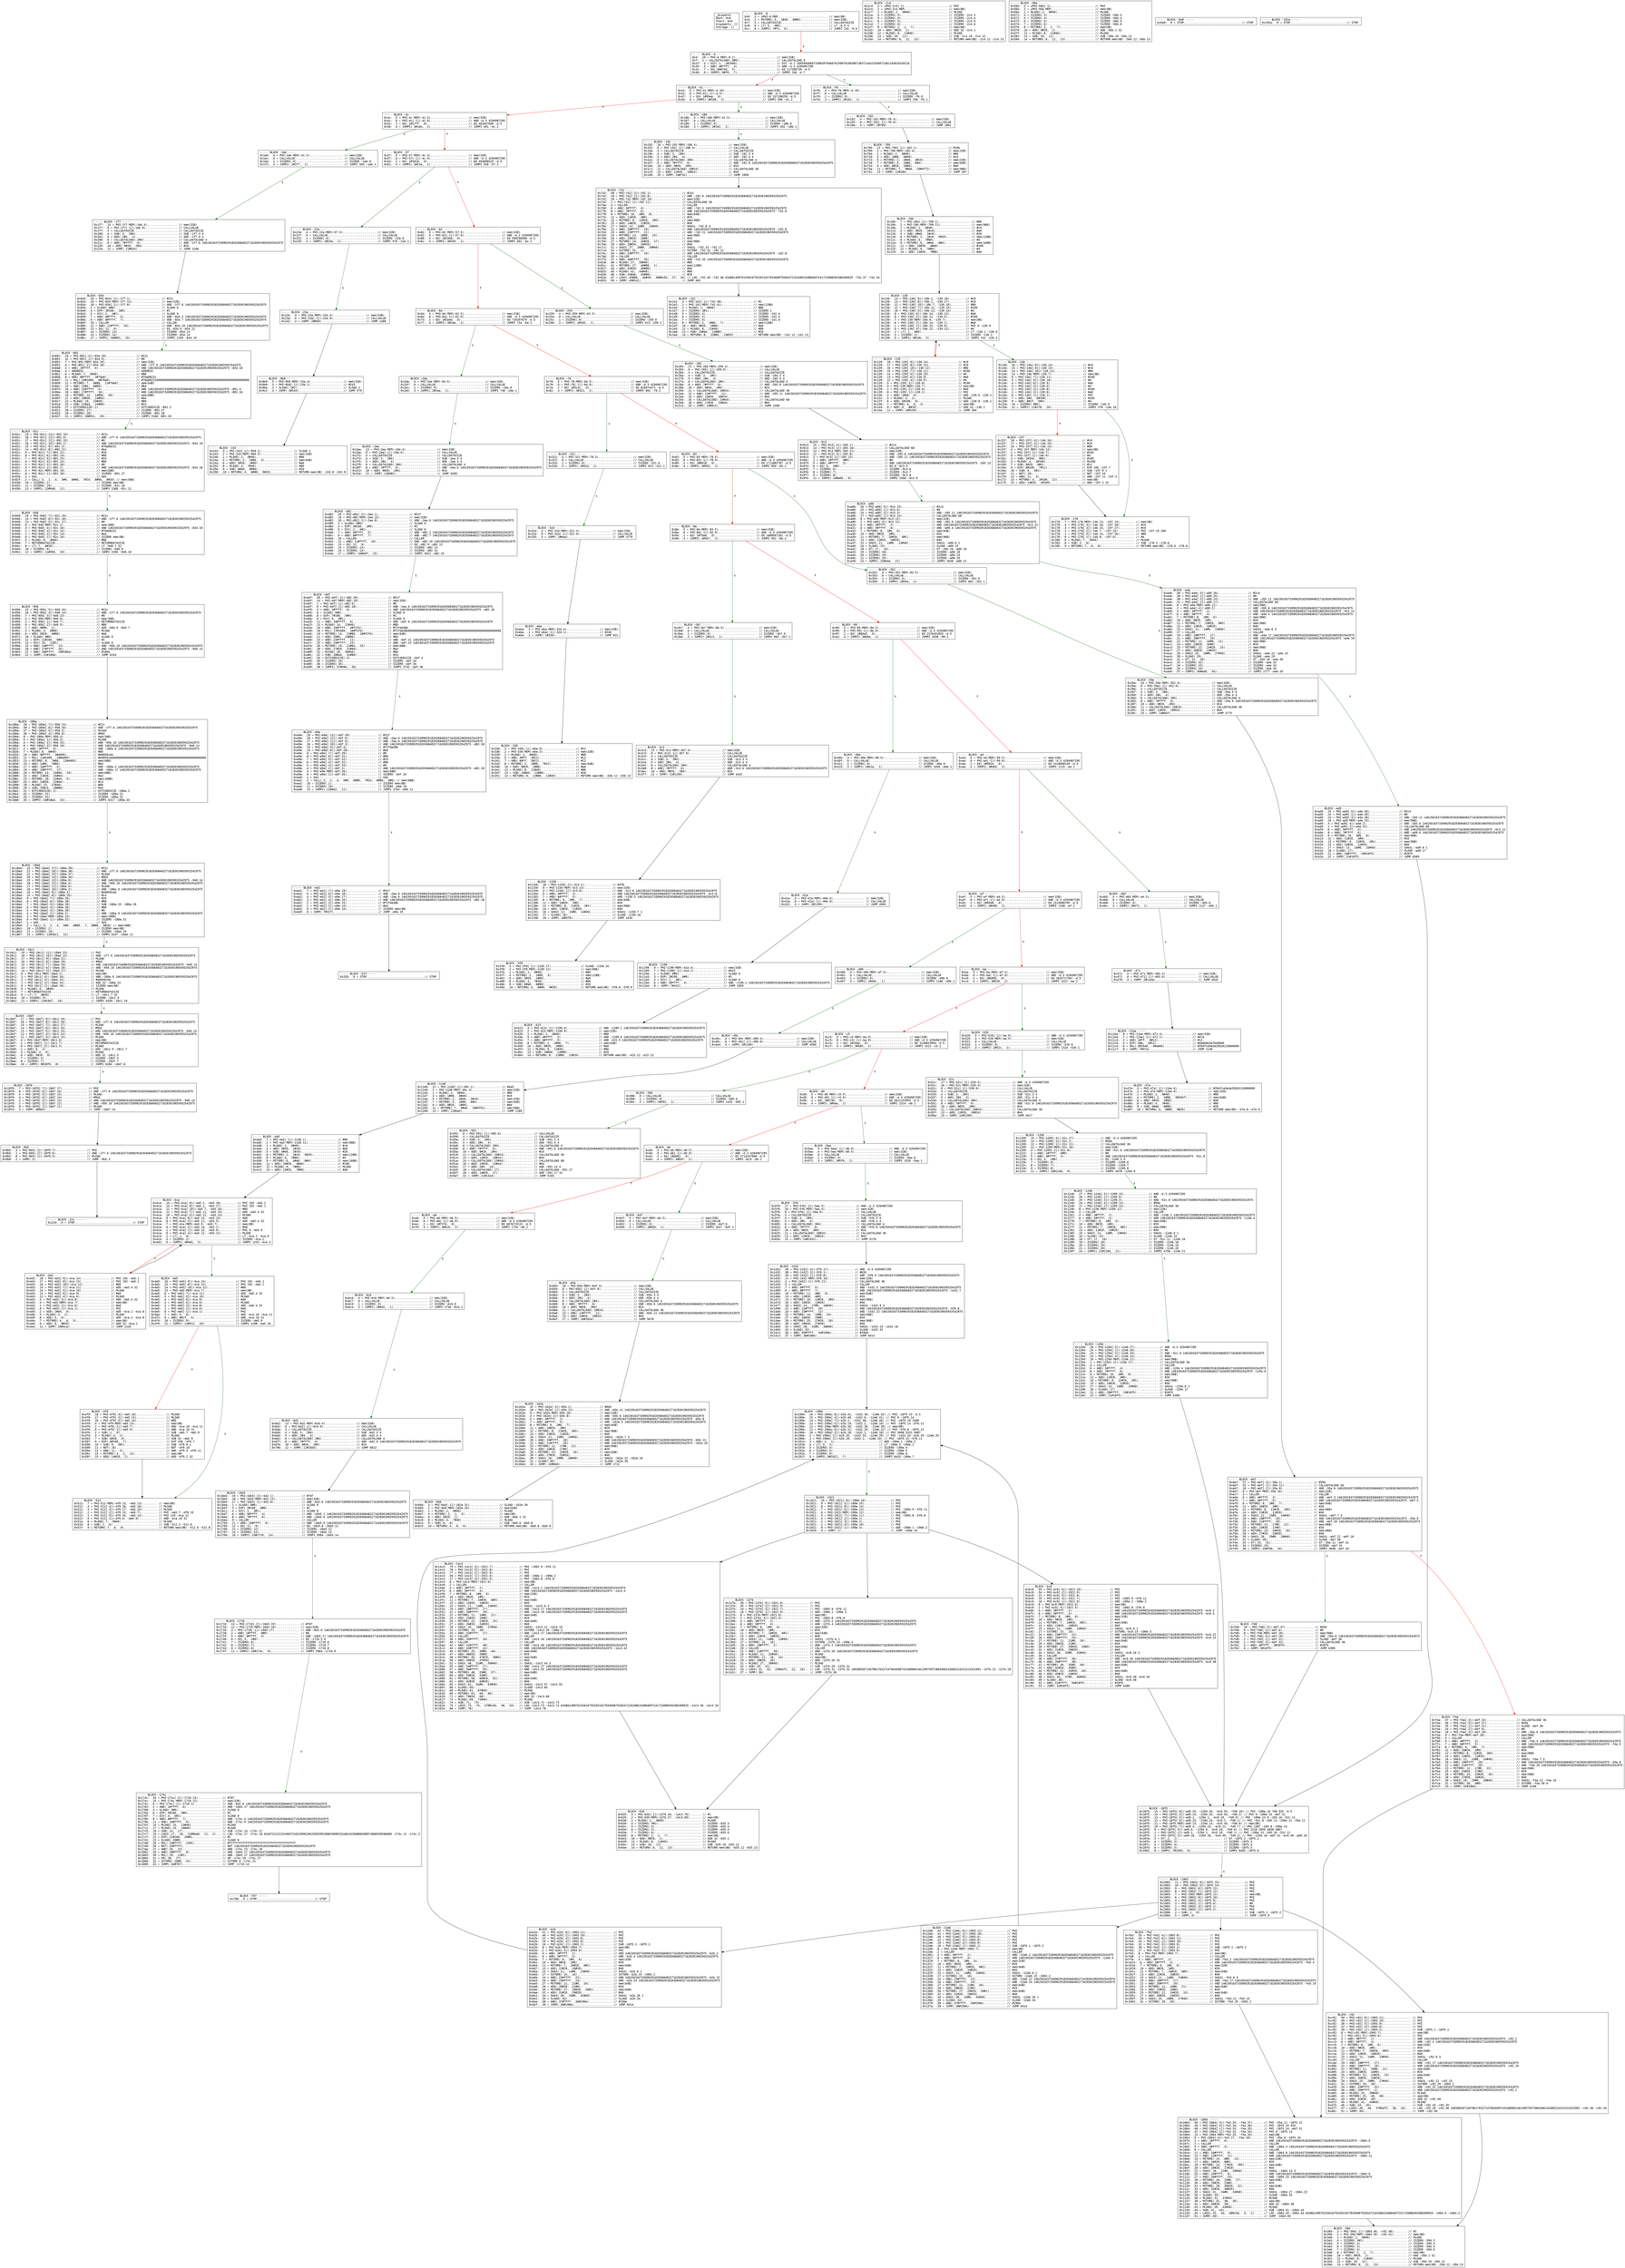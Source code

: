 
digraph G {
graph [fontname = "consolas"];
node  [fontname = "consolas"];
edge  [fontname = "consolas"];
ff [label="{_dispatch\lHash: 0x0\lStart: 0x0\lArguments: []\lStorage: []\l}", shape="record"];
block_0 [label="----- BLOCK ~0 -----\l0x0: .3 = uPHI~0-MEM.............................. // mem(0B)\l0x4: .2 = MSTORE(.3, .1#40, .0#80)................ // mem(32B)\l0x7: .5 = CALLDATASIZE............................ // CALLDATASIZE \l0x8: .6 = LT(.5, .4#4)............................ // LT ~0.5 4\l0xc: .8 = JUMPI(.7#f1, .6)........................ // JUMPI 241 ~0.6\l", shape="record"];
block_d [label="----- BLOCK ~d -----\l0xd: .10 = PHI~d-MEM(~0.2)........................ // mem(32B)\l0xf: .1 = CALLDATALOAD(.0#0)...................... // CALLDATALOAD 0\l0x2f: .3 = DIV(.1, .2#1000)....................... // DIV ~d.1 26959946667150639794667015087019630673637144422540572481103610249216\l0x35: .5 = AND(.4#ffff, .3)....................... // AND ~d.3 4294967295\l0x3c: .7 = EQ(.6#6fdd, .5)........................ // EQ 117300739 ~d.5\l0x40: .9 = JUMPI(.8#f6, .7)....................... // JUMPI 246 ~d.7\l", shape="record"];
block_41 [label="----- BLOCK ~41 -----\l0x41: .5 = PHI~41-MEM(~d.10)...................... // mem(32B)\l0x41: .0 = PHI~41[-1](~d.5)....................... // AND ~d.3 4294967295\l0x47: .2 = EQ(.1#95ea, .0)........................ // EQ 157198259 ~d.5\l0x4b: .4 = JUMPI(.3#186, .2)...................... // JUMPI 390 ~41.2\l", shape="record"];
block_4c [label="----- BLOCK ~4c -----\l0x4c: .5 = PHI~4c-MEM(~41.5)...................... // mem(32B)\l0x4c: .0 = PHI~4c[-1](~41.0)...................... // AND ~d.3 4294967295\l0x52: .2 = EQ(.1#17ff, .0)........................ // EQ 402637600 ~d.5\l0x56: .4 = JUMPI(.3#1eb, .2)...................... // JUMPI 491 ~4c.2\l", shape="record"];
block_57 [label="----- BLOCK ~57 -----\l0x57: .5 = PHI~57-MEM(~4c.5)...................... // mem(32B)\l0x57: .0 = PHI~57[-1](~4c.0)...................... // AND ~d.3 4294967295\l0x5d: .2 = EQ(.1#1816, .0)........................ // EQ 404098525 ~d.5\l0x61: .4 = JUMPI(.3#22e, .2)...................... // JUMPI 558 ~57.2\l", shape="record"];
block_62 [label="----- BLOCK ~62 -----\l0x62: .5 = PHI~62-MEM(~57.5)...................... // mem(32B)\l0x62: .0 = PHI~62[-1](~57.0)...................... // AND ~d.3 4294967295\l0x68: .2 = EQ(.1#23b8, .0)........................ // EQ 599290589 ~d.5\l0x6c: .4 = JUMPI(.3#259, .2)...................... // JUMPI 601 ~62.2\l", shape="record"];
block_6d [label="----- BLOCK ~6d -----\l0x6d: .5 = PHI~6d-MEM(~62.5)...................... // mem(32B)\l0x6d: .0 = PHI~6d[-1](~62.0)...................... // AND ~d.3 4294967295\l0x73: .2 = EQ(.1#2aed, .0)........................ // EQ 720207679 ~d.5\l0x77: .4 = JUMPI(.3#2de, .2)...................... // JUMPI 734 ~6d.2\l", shape="record"];
block_78 [label="----- BLOCK ~78 -----\l0x78: .5 = PHI~78-MEM(~6d.5)...................... // mem(32B)\l0x78: .0 = PHI~78[-1](~6d.0)...................... // AND ~d.3 4294967295\l0x7e: .2 = EQ(.1#313c, .0)........................ // EQ 826074471 ~d.5\l0x82: .4 = JUMPI(.3#321, .2)...................... // JUMPI 801 ~78.2\l", shape="record"];
block_83 [label="----- BLOCK ~83 -----\l0x83: .5 = PHI~83-MEM(~78.5)...................... // mem(32B)\l0x83: .0 = PHI~83[-1](~78.0)...................... // AND ~d.3 4294967295\l0x89: .2 = EQ(.1#6618, .0)........................ // EQ 1712882787 ~d.5\l0x8d: .4 = JUMPI(.3#352, .2)...................... // JUMPI 850 ~83.2\l", shape="record"];
block_8e [label="----- BLOCK ~8e -----\l0x8e: .5 = PHI~8e-MEM(~83.5)...................... // mem(32B)\l0x8e: .0 = PHI~8e[-1](~83.0)...................... // AND ~d.3 4294967295\l0x94: .2 = EQ(.1#70a0, .0)........................ // EQ 1889567281 ~d.5\l0x98: .4 = JUMPI(.3#3b7, .2)...................... // JUMPI 951 ~8e.2\l", shape="record"];
block_99 [label="----- BLOCK ~99 -----\l0x99: .5 = PHI~99-MEM(~8e.5)...................... // mem(32B)\l0x99: .0 = PHI~99[-1](~8e.0)...................... // AND ~d.3 4294967295\l0x9f: .2 = EQ(.1#8da5, .0)........................ // EQ 2376452955 ~d.5\l0xa3: .4 = JUMPI(.3#40e, .2)...................... // JUMPI 1038 ~99.2\l", shape="record"];
block_a4 [label="----- BLOCK ~a4 -----\l0xa4: .5 = PHI~a4-MEM(~99.5)...................... // mem(32B)\l0xa4: .0 = PHI~a4[-1](~99.0)...................... // AND ~d.3 4294967295\l0xaa: .2 = EQ(.1#902d, .0)........................ // EQ 2418890149 ~d.5\l0xae: .4 = JUMPI(.3#465, .2)...................... // JUMPI 1125 ~a4.2\l", shape="record"];
block_af [label="----- BLOCK ~af -----\l0xaf: .5 = PHI~af-MEM(~a4.5)...................... // mem(32B)\l0xaf: .0 = PHI~af[-1](~a4.0)...................... // AND ~d.3 4294967295\l0xb5: .2 = EQ(.1#95d8, .0)........................ // EQ 2514000705 ~d.5\l0xb9: .4 = JUMPI(.3#490, .2)...................... // JUMPI 1168 ~af.2\l", shape="record"];
block_ba [label="----- BLOCK ~ba -----\l0xba: .5 = PHI~ba-MEM(~af.5)...................... // mem(32B)\l0xba: .0 = PHI~ba[-1](~af.0)...................... // AND ~d.3 4294967295\l0xc0: .2 = EQ(.1#a905, .0)........................ // EQ 2835717307 ~d.5\l0xc4: .4 = JUMPI(.3#520, .2)...................... // JUMPI 1312 ~ba.2\l", shape="record"];
block_c5 [label="----- BLOCK ~c5 -----\l0xc5: .5 = PHI~c5-MEM(~ba.5)...................... // mem(32B)\l0xc5: .0 = PHI~c5[-1](~ba.0)...................... // AND ~d.3 4294967295\l0xcb: .2 = EQ(.1#c0ee, .0)........................ // EQ 3236825994 ~d.5\l0xcf: .4 = JUMPI(.3#585, .2)...................... // JUMPI 1413 ~c5.2\l", shape="record"];
block_d0 [label="----- BLOCK ~d0 -----\l0xd0: .5 = PHI~d0-MEM(~c5.5)...................... // mem(32B)\l0xd0: .0 = PHI~d0[-1](~c5.0)...................... // AND ~d.3 4294967295\l0xd6: .2 = EQ(.1#d73d, .0)........................ // EQ 3611153955 ~d.5\l0xda: .4 = JUMPI(.3#5ea, .2)...................... // JUMPI 1514 ~d0.2\l", shape="record"];
block_db [label="----- BLOCK ~db -----\l0xdb: .5 = PHI~db-MEM(~d0.5)...................... // mem(32B)\l0xdb: .0 = PHI~db[-1](~d0.0)...................... // AND ~d.3 4294967295\l0xe1: .2 = EQ(.1#dd62, .0)........................ // EQ 3714247998 ~d.5\l0xe5: .4 = JUMPI(.3#64f, .2)...................... // JUMPI 1615 ~db.2\l", shape="record"];
block_e6 [label="----- BLOCK ~e6 -----\l0xe6: .5 = PHI~e6-MEM(~db.5)...................... // mem(32B)\l0xe6: .0 = PHI~e6[-1](~db.0)...................... // AND ~d.3 4294967295\l0xec: .2 = EQ(.1#f2fd, .0)........................ // EQ 4076725131 ~d.5\l0xf0: .4 = JUMPI(.3#6c6, .2)...................... // JUMPI 1734 ~e6.2\l", shape="record"];
block_f6 [label="----- BLOCK ~f6 -----\l0xf6: .4 = PHI~f6-MEM(~d.10)...................... // mem(32B)\l0xf7: .0 = CALLVALUE.............................. // CALLVALUE \l0xf9: .1 = ISZERO(.0)............................. // ISZERO ~f6.0\l0xfd: .3 = JUMPI(.2#102, .1)...................... // JUMPI 258 ~f6.1\l", shape="record"];
block_102 [label="----- BLOCK ~102 -----\l0x102: .4 = PHI~102-MEM(~f6.4).................... // mem(32B)\l0x102: .0 = PHI~102[-1](~f6.0).................... // CALLVALUE \l0x10a: .3 = JUMP(.2#709).......................... // JUMP 1801\l", shape="record"];
block_10b [label="----- BLOCK ~10b -----\l0x10b: .7 = PHI~10b[-1](~709.1)................... // #80\l0x10b: .2 = PHI~10b-MEM(~709.11).................. // mem(96B)\l0x10e: .1 = MLOAD(.2, .0#40)...................... // #c0\l0x113: .4 = ADD(.3#20, .1#c0)..................... // #e0\l0x116: .5 = SUB(.4#e0, .1#c0)..................... // #20\l0x118: .6 = MSTORE(.2, .1#c0, .5#20).............. // mem(128B)\l0x11c: .8 = MLOAD(.6, .7#80)...................... // #4\l0x11e: .9 = MSTORE(.6, .4#e0, .8#4)............... // mem(160B)\l0x121: .11 = ADD(.10#20, .4#e0)................... // #100\l0x125: .12 = MLOAD(.9, .7#80)..................... // #4\l0x129: .14 = ADD(.13#20, .7#80)................... // #a0\l", shape="record"];
block_130 [label="----- BLOCK ~130 -----\l0x130: .14 = PHI~130[-9](~10b.1, ~139.18)......... // #c0\l0x130: .13 = PHI~130[-8](~10b.1, ~139.17)......... // #c0\l0x130: .12 = PHI~130[-10](~10b.7, ~139.16)........ // #80\l0x130: .11 = PHI~130[-7](~10b.11, ~139.15)........ // #100\l0x130: .10 = PHI~130[-5](~10b.12, ~139.14)........ // #4\l0x130: .9 = PHI~130[-6](~10b.14, ~139.13)......... // #a0\l0x130: .8 = PHI~130[-3](~10b.11, ~139.5).......... // #100\l0x130: .7 = PHI~130-MEM(~10b.9, ~139.7)........... // mem(0B)\l0x130: .6 = PHI~130[-2](~10b.14, ~139.1).......... // #a0\l0x130: .1 = PHI~130[-1](~10b.15, ~139.9).......... // PHI 0 ~139.9\l0x130: .0 = PHI~130[-4](~10b.12, ~139.12)......... // #4\l0x133: .2 = LT(.1, .0#4).......................... // LT ~130.1 ~130.0\l0x134: .3 = ISZERO(.2)............................ // ISZERO ~130.2\l0x138: .5 = JUMPI(.4#14b, .3)..................... // JUMPI 331 ~130.3\l", shape="record"];
block_139 [label="----- BLOCK ~139 -----\l0x139: .18 = PHI~139[-9](~130.14)................. // #c0\l0x139: .17 = PHI~139[-8](~130.13)................. // #c0\l0x139: .16 = PHI~139[-10](~130.12)................ // #80\l0x139: .15 = PHI~139[-7](~130.11)................. // #100\l0x139: .14 = PHI~139[-5](~130.10)................. // #4\l0x139: .13 = PHI~139[-6](~130.9).................. // #a0\l0x139: .12 = PHI~139[-4](~130.0).................. // #4\l0x139: .5 = PHI~139[-3](~130.8)................... // #100\l0x139: .4 = PHI~139-MEM(~130.7)................... // mem(0B)\l0x139: .1 = PHI~139[-2](~130.6)................... // #a0\l0x139: .0 = PHI~139[-1](~130.1)................... // PHI \l0x13b: .2 = ADD(.1#a0, .0)........................ // ADD ~130.6 ~130.1\l0x13c: .3 = MLOAD(.4, .2)......................... // MLOAD \l0x13f: .6 = ADD(.5#100, .0)....................... // ADD ~130.8 ~130.1\l0x140: .7 = MSTORE(.4, .6, .3).................... // mem(0B)\l0x144: .9 = ADD(.0, .8#20)........................ // ADD 32 ~130.1\l0x14a: .11 = JUMP(.10#130)........................ // JUMP 304\l", shape="record"];
block_14b [label="----- BLOCK ~14b -----\l0x14b: .16 = PHI~14b[-9](~130.14)................. // #c0\l0x14b: .15 = PHI~14b[-8](~130.13)................. // #c0\l0x14b: .14 = PHI~14b[-10](~130.12)................ // #80\l0x14b: .13 = PHI~14b-MEM(~130.7).................. // mem(0B)\l0x14b: .6 = PHI~14b[-7](~130.11).................. // #100\l0x14b: .5 = PHI~14b[-5](~130.10).................. // #4\l0x14b: .4 = PHI~14b[-6](~130.9)................... // #a0\l0x14b: .3 = PHI~14b[-4](~130.0)................... // #4\l0x14b: .2 = PHI~14b[-3](~130.8)................... // #100\l0x14b: .1 = PHI~14b[-2](~130.6)................... // #a0\l0x14b: .0 = PHI~14b[-1](~130.1)................... // PHI \l0x154: .7 = ADD(.5#4, .6#100)..................... // #104\l0x158: .9 = AND(.8#1f, .5#4)...................... // #4\l0x15a: .10 = ISZERO(.9#4)......................... // ISZERO ~14b.9\l0x15e: .12 = JUMPI(.11#178, .10).................. // JUMPI 376 ~14b.10\l", shape="record"];
block_15f [label="----- BLOCK ~15f -----\l0x15f: .18 = PHI~15f[-4](~14b.16)................. // #c0\l0x15f: .17 = PHI~15f[-3](~14b.15)................. // #c0\l0x15f: .16 = PHI~15f[-5](~14b.14)................. // #80\l0x15f: .4 = PHI~15f-MEM(~14b.13).................. // mem(0B)\l0x15f: .1 = PHI~15f[-2](~14b.7)................... // #104\l0x15f: .0 = PHI~15f[-1](~14b.9)................... // #4\l0x161: .2 = SUB(.1#104, .0#4)..................... // #100\l0x163: .3 = MLOAD(.4, .2#100)..................... // MLOAD \l0x169: .7 = SUB(.6#20, .0#4)...................... // #1c\l0x16d: .9 = EXP(.8#100, .7#1c).................... // EXP 256 ~15f.7\l0x16e: .10 = SUB(.9, .5#1)........................ // SUB ~15f.9 1\l0x16f: .11 = NOT(.10)............................. // NOT ~15f.10\l0x170: .12 = AND(.11, .3)......................... // AND ~15f.11 ~15f.3\l0x172: .13 = MSTORE(.4, .2#100, .12).............. // mem(0B)\l0x175: .15 = ADD(.14#20, .2#100).................. // ADD ~15f.2 32\l", shape="record"];
block_178 [label="----- BLOCK ~178 -----\l0x178: .7 = PHI~178-MEM(~14b.13, ~15f.13)......... // mem(0B)\l0x178: .4 = PHI~178[-4](~14b.16, ~15f.18)......... // #c0\l0x178: .3 = PHI~178[-3](~14b.15, ~15f.17)......... // #c0\l0x178: .2 = PHI~178[-2](~14b.7, ~15f.15).......... // PHI ~15f.15 260\l0x178: .1 = PHI~178[-5](~14b.14, ~15f.16)......... // #80\l0x178: .0 = PHI~178[-1](~14b.9, ~15f.0)........... // #4\l0x180: .6 = MLOAD(.7, .5#40)...................... // MLOAD \l0x183: .8 = SUB(.2, .6)........................... // SUB ~178.2 ~178.6\l0x185: .9 = RETURN(.7, .6, .8).................... // RETURN mem(0B) ~178.6 ~178.8\l", shape="record"];
block_186 [label="----- BLOCK ~186 -----\l0x186: .4 = PHI~186-MEM(~41.5).................... // mem(32B)\l0x187: .0 = CALLVALUE............................. // CALLVALUE \l0x189: .1 = ISZERO(.0)............................ // ISZERO ~186.0\l0x18d: .3 = JUMPI(.2#192, .1)..................... // JUMPI 402 ~186.1\l", shape="record"];
block_192 [label="----- BLOCK ~192 -----\l0x192: .16 = PHI~192-MEM(~186.4).................. // mem(32B)\l0x192: .0 = PHI~192[-1](~186.0)................... // CALLVALUE \l0x19a: .3 = CALLDATASIZE.......................... // CALLDATASIZE \l0x19b: .4 = SUB(.3, .2#4)......................... // SUB ~192.3 4\l0x19d: .5 = ADD(.2#4, .4)......................... // ADD ~192.4 4\l0x1a1: .6 = CALLDATALOAD(.2#4).................... // CALLDATALOAD 4\l0x1b7: .8 = AND(.7#ffff, .6)...................... // AND ~192.6 1461501637330902918203684832716283019655932542975\l0x1bb: .10 = ADD(.9#20, .2#4)..................... // #24\l0x1c1: .11 = CALLDATALOAD(.10#24)................. // CALLDATALOAD 36\l0x1c5: .13 = ADD(.12#20, .10#24).................. // #44\l0x1d0: .15 = JUMP(.14#742)........................ // JUMP 1858\l", shape="record"];
block_1d1 [label="----- BLOCK ~1d1 -----\l0x1d1: .3 = PHI~1d1[-1](~742.48).................. // #1\l0x1d1: .2 = PHI~1d1-MEM(~742.41).................. // mem(128B)\l0x1d4: .1 = MLOAD(.2, .0#40)...................... // #80\l0x1d7: .4 = ISZERO(.3#1).......................... // ISZERO 1\l0x1d8: .5 = ISZERO(.4)............................ // ISZERO ~1d1.4\l0x1d9: .6 = ISZERO(.5)............................ // ISZERO ~1d1.5\l0x1da: .7 = ISZERO(.6)............................ // ISZERO ~1d1.6\l0x1dc: .8 = MSTORE(.2, .1#80, .7)................. // mem(128B)\l0x1df: .10 = ADD(.9#20, .1#80).................... // #a0\l0x1e5: .12 = MLOAD(.8, .11#40).................... // #80\l0x1e8: .13 = SUB(.10#a0, .12#80).................. // #20\l0x1ea: .14 = RETURN(.8, .12#80, .13#20)........... // RETURN mem(0B) ~1d1.12 ~1d1.13\l", shape="record"];
block_1eb [label="----- BLOCK ~1eb -----\l0x1eb: .4 = PHI~1eb-MEM(~4c.5).................... // mem(32B)\l0x1ec: .0 = CALLVALUE............................. // CALLVALUE \l0x1ee: .1 = ISZERO(.0)............................ // ISZERO ~1eb.0\l0x1f2: .3 = JUMPI(.2#1f7, .1)..................... // JUMPI 503 ~1eb.1\l", shape="record"];
block_1f7 [label="----- BLOCK ~1f7 -----\l0x1f7: .13 = PHI~1f7-MEM(~1eb.4).................. // mem(32B)\l0x1f7: .0 = PHI~1f7[-1](~1eb.0)................... // CALLVALUE \l0x1ff: .3 = CALLDATASIZE.......................... // CALLDATASIZE \l0x200: .4 = SUB(.3, .2#4)......................... // SUB ~1f7.3 4\l0x202: .5 = ADD(.2#4, .4)......................... // ADD ~1f7.4 4\l0x206: .6 = CALLDATALOAD(.2#4).................... // CALLDATALOAD 4\l0x21c: .8 = AND(.7#ffff, .6)...................... // AND ~1f7.6 1461501637330902918203684832716283019655932542975\l0x220: .10 = ADD(.9#20, .2#4)..................... // #24\l0x22b: .12 = JUMP(.11#834)........................ // JUMP 2100\l", shape="record"];
block_22c [label="----- BLOCK ~22c -----\l0x22d: .0 = STOP.................................. // STOP \l", shape="record"];
block_22e [label="----- BLOCK ~22e -----\l0x22e: .4 = PHI~22e-MEM(~57.5).................... // mem(32B)\l0x22f: .0 = CALLVALUE............................. // CALLVALUE \l0x231: .1 = ISZERO(.0)............................ // ISZERO ~22e.0\l0x235: .3 = JUMPI(.2#23a, .1)..................... // JUMPI 570 ~22e.1\l", shape="record"];
block_23a [label="----- BLOCK ~23a -----\l0x23a: .4 = PHI~23a-MEM(~22e.4)................... // mem(32B)\l0x23a: .0 = PHI~23a[-1](~22e.0)................... // CALLVALUE \l0x242: .3 = JUMP(.2#9b9).......................... // JUMP 2489\l", shape="record"];
block_243 [label="----- BLOCK ~243 -----\l0x243: .3 = PHI~243[-1](~9b9.2)................... // SLOAD 2\l0x243: .2 = PHI~243-MEM(~9b9.5)................... // mem(32B)\l0x246: .1 = MLOAD(.2, .0#40)...................... // #80\l0x24a: .4 = MSTORE(.2, .1#80, .3)................. // mem(64B)\l0x24d: .6 = ADD(.5#20, .1#80)..................... // #a0\l0x253: .8 = MLOAD(.4, .7#40)...................... // #80\l0x256: .9 = SUB(.6#a0, .8#80)..................... // #20\l0x258: .10 = RETURN(.4, .8#80, .9#20)............. // RETURN mem(0B) ~243.8 ~243.9\l", shape="record"];
block_259 [label="----- BLOCK ~259 -----\l0x259: .4 = PHI~259-MEM(~62.5).................... // mem(32B)\l0x25a: .0 = CALLVALUE............................. // CALLVALUE \l0x25c: .1 = ISZERO(.0)............................ // ISZERO ~259.0\l0x260: .3 = JUMPI(.2#265, .1)..................... // JUMPI 613 ~259.1\l", shape="record"];
block_265 [label="----- BLOCK ~265 -----\l0x265: .21 = PHI~265-MEM(~259.4).................. // mem(32B)\l0x265: .0 = PHI~265[-1](~259.0)................... // CALLVALUE \l0x26d: .3 = CALLDATASIZE.......................... // CALLDATASIZE \l0x26e: .4 = SUB(.3, .2#4)......................... // SUB ~265.3 4\l0x270: .5 = ADD(.2#4, .4)......................... // ADD ~265.4 4\l0x274: .6 = CALLDATALOAD(.2#4).................... // CALLDATALOAD 4\l0x28a: .8 = AND(.7#ffff, .6)...................... // AND ~265.6 1461501637330902918203684832716283019655932542975\l0x28e: .10 = ADD(.9#20, .2#4)..................... // #24\l0x294: .11 = CALLDATALOAD(.10#24)................. // CALLDATALOAD 36\l0x2aa: .13 = AND(.12#ffff, .11)................... // AND ~265.11 1461501637330902918203684832716283019655932542975\l0x2ae: .15 = ADD(.14#20, .10#24).................. // #44\l0x2b4: .16 = CALLDATALOAD(.15#44)................. // CALLDATALOAD 68\l0x2b8: .18 = ADD(.17#20, .15#44).................. // #64\l0x2c3: .20 = JUMP(.19#9c3)........................ // JUMP 2499\l", shape="record"];
block_2c4 [label="----- BLOCK ~2c4 -----\l0x2c4: .3 = uPHI~2c4[-1].......................... // PHI \l0x2c4: .2 = uPHI~2c4-MEM.......................... // mem(0B)\l0x2c7: .1 = MLOAD(.2, .0#40)...................... // MLOAD \l0x2ca: .4 = ISZERO(.3)............................ // ISZERO ~2c4.3\l0x2cb: .5 = ISZERO(.4)............................ // ISZERO ~2c4.4\l0x2cc: .6 = ISZERO(.5)............................ // ISZERO ~2c4.5\l0x2cd: .7 = ISZERO(.6)............................ // ISZERO ~2c4.6\l0x2cf: .8 = MSTORE(.2, .1, .7).................... // mem(0B)\l0x2d2: .10 = ADD(.9#20, .1)....................... // ADD 32 ~2c4.1\l0x2d8: .12 = MLOAD(.8, .11#40).................... // MLOAD \l0x2db: .13 = SUB(.10, .12)........................ // SUB ~2c4.10 ~2c4.12\l0x2dd: .14 = RETURN(.8, .12, .13)................. // RETURN mem(0B) ~2c4.12 ~2c4.13\l", shape="record"];
block_2de [label="----- BLOCK ~2de -----\l0x2de: .4 = PHI~2de-MEM(~6d.5).................... // mem(32B)\l0x2df: .0 = CALLVALUE............................. // CALLVALUE \l0x2e1: .1 = ISZERO(.0)............................ // ISZERO ~2de.0\l0x2e5: .3 = JUMPI(.2#2ea, .1)..................... // JUMPI 746 ~2de.1\l", shape="record"];
block_2ea [label="----- BLOCK ~2ea -----\l0x2ea: .13 = PHI~2ea-MEM(~2de.4).................. // mem(32B)\l0x2ea: .0 = PHI~2ea[-1](~2de.0)................... // CALLVALUE \l0x2f2: .3 = CALLDATASIZE.......................... // CALLDATASIZE \l0x2f3: .4 = SUB(.3, .2#4)......................... // SUB ~2ea.3 4\l0x2f5: .5 = ADD(.2#4, .4)......................... // ADD ~2ea.4 4\l0x2f9: .6 = CALLDATALOAD(.2#4).................... // CALLDATALOAD 4\l0x30f: .8 = AND(.7#ffff, .6)...................... // AND ~2ea.6 1461501637330902918203684832716283019655932542975\l0x313: .10 = ADD(.9#20, .2#4)..................... // #24\l0x31e: .12 = JUMP(.11#d82)........................ // JUMP 3458\l", shape="record"];
block_31f [label="----- BLOCK ~31f -----\l0x320: .0 = STOP.................................. // STOP \l", shape="record"];
block_321 [label="----- BLOCK ~321 -----\l0x321: .4 = PHI~321-MEM(~78.5).................... // mem(32B)\l0x322: .0 = CALLVALUE............................. // CALLVALUE \l0x324: .1 = ISZERO(.0)............................ // ISZERO ~321.0\l0x328: .3 = JUMPI(.2#32d, .1)..................... // JUMPI 813 ~321.1\l", shape="record"];
block_32d [label="----- BLOCK ~32d -----\l0x32d: .4 = PHI~32d-MEM(~321.4)................... // mem(32B)\l0x32d: .0 = PHI~32d[-1](~321.0)................... // CALLVALUE \l0x335: .3 = JUMP(.2#eba).......................... // JUMP 3770\l", shape="record"];
block_336 [label="----- BLOCK ~336 -----\l0x336: .3 = PHI~336[-1](~eba.0)................... // #12\l0x336: .2 = PHI~336-MEM(~eba.3)................... // mem(32B)\l0x339: .1 = MLOAD(.2, .0#40)...................... // #80\l0x33e: .5 = AND(.4#ff, .3#12)..................... // #12\l0x341: .7 = AND(.6#ff, .5#12)..................... // #12\l0x343: .8 = MSTORE(.2, .1#80, .7#12).............. // mem(64B)\l0x346: .10 = ADD(.9#20, .1#80).................... // #a0\l0x34c: .12 = MLOAD(.8, .11#40).................... // #80\l0x34f: .13 = SUB(.10#a0, .12#80).................. // #20\l0x351: .14 = RETURN(.8, .12#80, .13#20)........... // RETURN mem(0B) ~336.12 ~336.13\l", shape="record"];
block_352 [label="----- BLOCK ~352 -----\l0x352: .4 = PHI~352-MEM(~83.5).................... // mem(32B)\l0x353: .0 = CALLVALUE............................. // CALLVALUE \l0x355: .1 = ISZERO(.0)............................ // ISZERO ~352.0\l0x359: .3 = JUMPI(.2#35e, .1)..................... // JUMPI 862 ~352.1\l", shape="record"];
block_35e [label="----- BLOCK ~35e -----\l0x35e: .16 = PHI~35e-MEM(~352.4).................. // mem(32B)\l0x35e: .0 = PHI~35e[-1](~352.0)................... // CALLVALUE \l0x366: .3 = CALLDATASIZE.......................... // CALLDATASIZE \l0x367: .4 = SUB(.3, .2#4)......................... // SUB ~35e.3 4\l0x369: .5 = ADD(.2#4, .4)......................... // ADD ~35e.4 4\l0x36d: .6 = CALLDATALOAD(.2#4).................... // CALLDATALOAD 4\l0x383: .8 = AND(.7#ffff, .6)...................... // AND ~35e.6 1461501637330902918203684832716283019655932542975\l0x387: .10 = ADD(.9#20, .2#4)..................... // #24\l0x38d: .11 = CALLDATALOAD(.10#24)................. // CALLDATALOAD 36\l0x391: .13 = ADD(.12#20, .10#24).................. // #44\l0x39c: .15 = JUMP(.14#ebf)........................ // JUMP 3775\l", shape="record"];
block_39d [label="----- BLOCK ~39d -----\l0x39d: .3 = PHI~39d[-1](~1064.46, ~c92.48)........ // #1\l0x39d: .2 = PHI~39d-MEM(~1064.39, ~c92.41)........ // mem(0B)\l0x3a0: .1 = MLOAD(.2, .0#40)...................... // MLOAD \l0x3a3: .4 = ISZERO(.3#1).......................... // ISZERO ~39d.3\l0x3a4: .5 = ISZERO(.4)............................ // ISZERO ~39d.4\l0x3a5: .6 = ISZERO(.5)............................ // ISZERO ~39d.5\l0x3a6: .7 = ISZERO(.6)............................ // ISZERO ~39d.6\l0x3a8: .8 = MSTORE(.2, .1, .7).................... // mem(0B)\l0x3ab: .10 = ADD(.9#20, .1)....................... // ADD ~39d.1 32\l0x3b1: .12 = MLOAD(.8, .11#40).................... // MLOAD \l0x3b4: .13 = SUB(.10, .12)........................ // SUB ~39d.10 ~39d.12\l0x3b6: .14 = RETURN(.8, .12, .13)................. // RETURN mem(0B) ~39d.12 ~39d.13\l", shape="record"];
block_3b7 [label="----- BLOCK ~3b7 -----\l0x3b7: .4 = PHI~3b7-MEM(~8e.5).................... // mem(32B)\l0x3b8: .0 = CALLVALUE............................. // CALLVALUE \l0x3ba: .1 = ISZERO(.0)............................ // ISZERO ~3b7.0\l0x3be: .3 = JUMPI(.2#3c3, .1)..................... // JUMPI 963 ~3b7.1\l", shape="record"];
block_3c3 [label="----- BLOCK ~3c3 -----\l0x3c3: .13 = PHI~3c3-MEM(~3b7.4).................. // mem(32B)\l0x3c3: .0 = PHI~3c3[-1](~3b7.0)................... // CALLVALUE \l0x3cb: .3 = CALLDATASIZE.......................... // CALLDATASIZE \l0x3cc: .4 = SUB(.3, .2#4)......................... // SUB ~3c3.3 4\l0x3ce: .5 = ADD(.2#4, .4)......................... // ADD ~3c3.4 4\l0x3d2: .6 = CALLDATALOAD(.2#4).................... // CALLDATALOAD 4\l0x3e8: .8 = AND(.7#ffff, .6)...................... // AND ~3c3.6 1461501637330902918203684832716283019655932542975\l0x3ec: .10 = ADD(.9#20, .2#4)..................... // #24\l0x3f7: .12 = JUMP(.11#1150)....................... // JUMP 4432\l", shape="record"];
block_3f8 [label="----- BLOCK ~3f8 -----\l0x3f8: .3 = PHI~3f8[-1](~1150.17)................. // SLOAD ~1150.16\l0x3f8: .2 = PHI~3f8-MEM(~1150.12)................. // mem(96B)\l0x3fb: .1 = MLOAD(.2, .0#40)...................... // #80\l0x3ff: .4 = MSTORE(.2, .1#80, .3)................. // mem(128B)\l0x402: .6 = ADD(.5#20, .1#80)..................... // #a0\l0x408: .8 = MLOAD(.4, .7#40)...................... // #80\l0x40b: .9 = SUB(.6#a0, .8#80)..................... // #20\l0x40d: .10 = RETURN(.4, .8#80, .9#20)............. // RETURN mem(0B) ~3f8.8 ~3f8.9\l", shape="record"];
block_40e [label="----- BLOCK ~40e -----\l0x40e: .4 = PHI~40e-MEM(~99.5).................... // mem(32B)\l0x40f: .0 = CALLVALUE............................. // CALLVALUE \l0x411: .1 = ISZERO(.0)............................ // ISZERO ~40e.0\l0x415: .3 = JUMPI(.2#41a, .1)..................... // JUMPI 1050 ~40e.1\l", shape="record"];
block_41a [label="----- BLOCK ~41a -----\l0x41a: .4 = PHI~41a-MEM(~40e.4)................... // mem(32B)\l0x41a: .0 = PHI~41a[-1](~40e.0)................... // CALLVALUE \l0x422: .3 = JUMP(.2#1199)......................... // JUMP 4505\l", shape="record"];
block_423 [label="----- BLOCK ~423 -----\l0x423: .3 = PHI~423[-1](~1199.6).................. // AND ~1199.1 1461501637330902918203684832716283019655932542975\l0x423: .2 = PHI~423-MEM(~1199.9).................. // mem(32B)\l0x426: .1 = MLOAD(.2, .0#40)...................... // #80\l0x43e: .5 = AND(.4#ffff, .3)...................... // AND ~1199.6 1461501637330902918203684832716283019655932542975\l0x454: .7 = AND(.6#ffff, .5)...................... // AND ~423.5 1461501637330902918203684832716283019655932542975\l0x456: .8 = MSTORE(.2, .1#80, .7)................. // mem(64B)\l0x459: .10 = ADD(.9#20, .1#80).................... // #a0\l0x45f: .12 = MLOAD(.8, .11#40).................... // #80\l0x462: .13 = SUB(.10#a0, .12#80).................. // #20\l0x464: .14 = RETURN(.8, .12#80, .13#20)........... // RETURN mem(0B) ~423.12 ~423.13\l", shape="record"];
block_465 [label="----- BLOCK ~465 -----\l0x465: .4 = PHI~465-MEM(~a4.5).................... // mem(32B)\l0x466: .0 = CALLVALUE............................. // CALLVALUE \l0x468: .1 = ISZERO(.0)............................ // ISZERO ~465.0\l0x46c: .3 = JUMPI(.2#471, .1)..................... // JUMPI 1137 ~465.1\l", shape="record"];
block_471 [label="----- BLOCK ~471 -----\l0x471: .4 = PHI~471-MEM(~465.4)................... // mem(32B)\l0x471: .0 = PHI~471[-1](~465.0)................... // CALLVALUE \l0x479: .3 = JUMP(.2#11be)......................... // JUMP 4542\l", shape="record"];
block_47a [label="----- BLOCK ~47a -----\l0x47a: .3 = PHI~47a[-1](~11be.6).................. // #204fce5e3e25026110000000\l0x47a: .2 = PHI~47a-MEM(~11be.9).................. // mem(32B)\l0x47d: .1 = MLOAD(.2, .0#40)...................... // #80\l0x481: .4 = MSTORE(.2, .1#80, .3#204f)............ // mem(64B)\l0x484: .6 = ADD(.5#20, .1#80)..................... // #a0\l0x48a: .8 = MLOAD(.4, .7#40)...................... // #80\l0x48d: .9 = SUB(.6#a0, .8#80)..................... // #20\l0x48f: .10 = RETURN(.4, .8#80, .9#20)............. // RETURN mem(0B) ~47a.8 ~47a.9\l", shape="record"];
block_490 [label="----- BLOCK ~490 -----\l0x490: .4 = PHI~490-MEM(~af.5).................... // mem(32B)\l0x491: .0 = CALLVALUE............................. // CALLVALUE \l0x493: .1 = ISZERO(.0)............................ // ISZERO ~490.0\l0x497: .3 = JUMPI(.2#49c, .1)..................... // JUMPI 1180 ~490.1\l", shape="record"];
block_49c [label="----- BLOCK ~49c -----\l0x49c: .4 = PHI~49c-MEM(~490.4)................... // mem(32B)\l0x49c: .0 = PHI~49c[-1](~490.0)................... // CALLVALUE \l0x4a4: .3 = JUMP(.2#11d0)......................... // JUMP 4560\l", shape="record"];
block_4a5 [label="----- BLOCK ~4a5 -----\l0x4a5: .7 = PHI~4a5[-1](~11d0.1).................. // #80\l0x4a5: .2 = PHI~4a5-MEM(~11d0.11)................. // mem(96B)\l0x4a8: .1 = MLOAD(.2, .0#40)...................... // #c0\l0x4ad: .4 = ADD(.3#20, .1#c0)..................... // #e0\l0x4b0: .5 = SUB(.4#e0, .1#c0)..................... // #20\l0x4b2: .6 = MSTORE(.2, .1#c0, .5#20).............. // mem(128B)\l0x4b6: .8 = MLOAD(.6, .7#80)...................... // #4\l0x4b8: .9 = MSTORE(.6, .4#e0, .8#4)............... // mem(160B)\l0x4bb: .11 = ADD(.10#20, .4#e0)................... // #100\l0x4bf: .12 = MLOAD(.9, .7#80)..................... // MLOAD \l0x4c3: .14 = ADD(.13#20, .7#80)................... // #a0\l", shape="record"];
block_4ca [label="----- BLOCK ~4ca -----\l0x4ca: .14 = PHI~4ca[-9](~4a5.1, ~4d3.18)......... // PHI 192 ~4a5.1\l0x4ca: .13 = PHI~4ca[-8](~4a5.1, ~4d3.17)......... // PHI 192 ~4a5.1\l0x4ca: .12 = PHI~4ca[-10](~4a5.7, ~4d3.16)........ // #80\l0x4ca: .11 = PHI~4ca[-7](~4a5.11, ~4d3.15)........ // ADD ~4a5.4 32\l0x4ca: .10 = PHI~4ca[-5](~4a5.12, ~4d3.14)........ // MLOAD \l0x4ca: .9 = PHI~4ca[-6](~4a5.14, ~4d3.13)......... // #a0\l0x4ca: .8 = PHI~4ca[-3](~4a5.11, ~4d3.5).......... // ADD ~4a5.4 32\l0x4ca: .7 = PHI~4ca-MEM(~4a5.9, ~4d3.7)........... // mem(0B)\l0x4ca: .6 = PHI~4ca[-2](~4a5.14, ~4d3.1).......... // #a0\l0x4ca: .1 = PHI~4ca[-1](~4a5.15, ~4d3.9).......... // PHI 0 ~4d3.9\l0x4ca: .0 = PHI~4ca[-4](~4a5.12, ~4d3.12)......... // MLOAD \l0x4cd: .2 = LT(.1, .0)............................ // LT ~4ca.1 ~4ca.0\l0x4ce: .3 = ISZERO(.2)............................ // ISZERO ~4ca.2\l0x4d2: .5 = JUMPI(.4#4e5, .3)..................... // JUMPI 1253 ~4ca.3\l", shape="record"];
block_4d3 [label="----- BLOCK ~4d3 -----\l0x4d3: .18 = PHI~4d3[-9](~4ca.14)................. // PHI 192 ~4a5.1\l0x4d3: .17 = PHI~4d3[-8](~4ca.13)................. // PHI 192 ~4a5.1\l0x4d3: .16 = PHI~4d3[-10](~4ca.12)................ // #80\l0x4d3: .15 = PHI~4d3[-7](~4ca.11)................. // ADD ~4a5.4 32\l0x4d3: .14 = PHI~4d3[-5](~4ca.10)................. // MLOAD \l0x4d3: .13 = PHI~4d3[-6](~4ca.9).................. // #a0\l0x4d3: .12 = PHI~4d3[-4](~4ca.0).................. // MLOAD \l0x4d3: .5 = PHI~4d3[-3](~4ca.8)................... // ADD ~4a5.4 32\l0x4d3: .4 = PHI~4d3-MEM(~4ca.7)................... // mem(0B)\l0x4d3: .1 = PHI~4d3[-2](~4ca.6)................... // #a0\l0x4d3: .0 = PHI~4d3[-1](~4ca.1)................... // PHI \l0x4d5: .2 = ADD(.1#a0, .0)........................ // ADD ~4ca.1 ~4ca.6\l0x4d6: .3 = MLOAD(.4, .2)......................... // MLOAD \l0x4d9: .6 = ADD(.5, .0)........................... // ADD ~4ca.1 ~4ca.8\l0x4da: .7 = MSTORE(.4, .6, .3).................... // mem(0B)\l0x4de: .9 = ADD(.0, .8#20)........................ // ADD 32 ~4ca.1\l0x4e4: .11 = JUMP(.10#4ca)........................ // JUMP 1226\l", shape="record"];
block_4e5 [label="----- BLOCK ~4e5 -----\l0x4e5: .16 = PHI~4e5[-9](~4ca.14)................. // PHI 192 ~4a5.1\l0x4e5: .15 = PHI~4e5[-8](~4ca.13)................. // PHI 192 ~4a5.1\l0x4e5: .14 = PHI~4e5[-10](~4ca.12)................ // #80\l0x4e5: .13 = PHI~4e5-MEM(~4ca.7).................. // mem(0B)\l0x4e5: .6 = PHI~4e5[-7](~4ca.11).................. // ADD ~4a5.4 32\l0x4e5: .5 = PHI~4e5[-5](~4ca.10).................. // MLOAD \l0x4e5: .4 = PHI~4e5[-6](~4ca.9)................... // #a0\l0x4e5: .3 = PHI~4e5[-4](~4ca.0)................... // MLOAD \l0x4e5: .2 = PHI~4e5[-3](~4ca.8)................... // ADD ~4a5.4 32\l0x4e5: .1 = PHI~4e5[-2](~4ca.6)................... // #a0\l0x4e5: .0 = PHI~4e5[-1](~4ca.1)................... // PHI \l0x4ee: .7 = ADD(.5, .6)........................... // ADD ~4ca.10 ~4ca.11\l0x4f2: .9 = AND(.8#1f, .5)........................ // AND ~4ca.10 31\l0x4f4: .10 = ISZERO(.9)........................... // ISZERO ~4e5.9\l0x4f8: .12 = JUMPI(.11#512, .10).................. // JUMPI 1298 ~4e5.10\l", shape="record"];
block_4f9 [label="----- BLOCK ~4f9 -----\l0x4f9: .18 = PHI~4f9[-4](~4e5.16)................. // MLOAD \l0x4f9: .17 = PHI~4f9[-3](~4e5.15)................. // MLOAD \l0x4f9: .16 = PHI~4f9[-5](~4e5.14)................. // #80\l0x4f9: .4 = PHI~4f9-MEM(~4e5.13).................. // mem(0B)\l0x4f9: .1 = PHI~4f9[-2](~4e5.7)................... // ADD ~4ca.10 ~4ca.11\l0x4f9: .0 = PHI~4f9[-1](~4e5.9)................... // AND ~4ca.10 31\l0x4fb: .2 = SUB(.1, .0)........................... // SUB ~4e5.7 ~4e5.9\l0x4fd: .3 = MLOAD(.4, .2)......................... // MLOAD \l0x503: .7 = SUB(.6#20, .0)........................ // SUB 32 ~4e5.9\l0x507: .9 = EXP(.8#100, .7)....................... // EXP 256 ~4f9.7\l0x508: .10 = SUB(.9, .5#1)........................ // SUB ~4f9.9 1\l0x509: .11 = NOT(.10)............................. // NOT ~4f9.10\l0x50a: .12 = AND(.11, .3)......................... // AND ~4f9.3 ~4f9.11\l0x50c: .13 = MSTORE(.4, .2, .12).................. // mem(0B)\l0x50f: .15 = ADD(.14#20, .2)...................... // ADD ~4f9.2 32\l", shape="record"];
block_512 [label="----- BLOCK ~512 -----\l0x512: .7 = PHI~512-MEM(~4f9.13, ~4e5.13)......... // mem(0B)\l0x512: .4 = PHI~512[-4](~4f9.18, ~4e5.16)......... // MLOAD \l0x512: .3 = PHI~512[-3](~4f9.17, ~4e5.15)......... // MLOAD \l0x512: .2 = PHI~512[-2](~4f9.15, ~4e5.7).......... // PHI ~4e5.7 ~4f9.15\l0x512: .1 = PHI~512[-5](~4f9.16, ~4e5.14)......... // PHI 128 ~4ca.12\l0x512: .0 = PHI~512[-1](~4f9.0, ~4e5.9)........... // AND ~4ca.10 31\l0x51a: .6 = MLOAD(.7, .5#40)...................... // MLOAD \l0x51d: .8 = SUB(.2, .6)........................... // SUB ~512.2 ~512.6\l0x51f: .9 = RETURN(.7, .6, .8).................... // RETURN mem(0B) ~512.6 ~512.8\l", shape="record"];
block_520 [label="----- BLOCK ~520 -----\l0x520: .5 = PHI~520[-1](~ba.0).................... // AND ~d.3 4294967295\l0x520: .4 = PHI~520-MEM(~ba.5).................... // mem(32B)\l0x521: .0 = CALLVALUE............................. // CALLVALUE \l0x523: .1 = ISZERO(.0)............................ // ISZERO ~520.0\l0x527: .3 = JUMPI(.2#52c, .1)..................... // JUMPI 1324 ~520.1\l", shape="record"];
block_52c [label="----- BLOCK ~52c -----\l0x52c: .17 = PHI~52c[-2](~520.5).................. // AND ~d.3 4294967295\l0x52c: .16 = PHI~52c-MEM(~520.4).................. // mem(32B)\l0x52c: .0 = PHI~52c[-1](~520.0)................... // CALLVALUE \l0x534: .3 = CALLDATASIZE.......................... // CALLDATASIZE \l0x535: .4 = SUB(.3, .2#4)......................... // SUB ~52c.3 4\l0x537: .5 = ADD(.2#4, .4)......................... // ADD ~52c.4 4\l0x53b: .6 = CALLDATALOAD(.2#4).................... // CALLDATALOAD 4\l0x551: .8 = AND(.7#ffff, .6)...................... // AND ~52c.6 1461501637330902918203684832716283019655932542975\l0x555: .10 = ADD(.9#20, .2#4)..................... // #24\l0x55b: .11 = CALLDATALOAD(.10#24)................. // CALLDATALOAD 36\l0x55f: .13 = ADD(.12#20, .10#24).................. // #44\l0x56a: .15 = JUMP(.14#1209)....................... // JUMP 4617\l", shape="record"];
block_56b [label="----- BLOCK ~56b -----\l0x56b: .3 = uPHI~56b[-1].......................... // PHI \l0x56b: .2 = uPHI~56b-MEM.......................... // mem(0B)\l0x56e: .1 = MLOAD(.2, .0#40)...................... // MLOAD \l0x571: .4 = ISZERO(.3)............................ // ISZERO ~56b.3\l0x572: .5 = ISZERO(.4)............................ // ISZERO ~56b.4\l0x573: .6 = ISZERO(.5)............................ // ISZERO ~56b.5\l0x574: .7 = ISZERO(.6)............................ // ISZERO ~56b.6\l0x576: .8 = MSTORE(.2, .1, .7).................... // mem(0B)\l0x579: .10 = ADD(.9#20, .1)....................... // ADD ~56b.1 32\l0x57f: .12 = MLOAD(.8, .11#40).................... // MLOAD \l0x582: .13 = SUB(.10, .12)........................ // SUB ~56b.10 ~56b.12\l0x584: .14 = RETURN(.8, .12, .13)................. // RETURN mem(0B) ~56b.12 ~56b.13\l", shape="record"];
block_585 [label="----- BLOCK ~585 -----\l0x586: .0 = CALLVALUE............................. // CALLVALUE \l0x588: .1 = ISZERO(.0)............................ // ISZERO ~585.0\l0x58c: .3 = JUMPI(.2#591, .1)..................... // JUMPI 1425 ~585.1\l", shape="record"];
block_591 [label="----- BLOCK ~591 -----\l0x591: .0 = PHI~591[-1](~585.0)................... // CALLVALUE \l0x599: .3 = CALLDATASIZE.......................... // CALLDATASIZE \l0x59a: .4 = SUB(.3, .2#4)......................... // SUB ~591.3 4\l0x59c: .5 = ADD(.2#4, .4)......................... // ADD ~591.4 4\l0x5a0: .6 = CALLDATALOAD(.2#4).................... // CALLDATALOAD 4\l0x5b6: .8 = AND(.7#ffff, .6)...................... // AND ~591.6 1461501637330902918203684832716283019655932542975\l0x5ba: .10 = ADD(.9#20, .2#4)..................... // #24\l0x5c0: .11 = CALLDATALOAD(.10#24)................. // CALLDATALOAD 36\l0x5c4: .13 = ADD(.12#20, .10#24).................. // #44\l0x5ca: .14 = CALLDATALOAD(.13#44)................. // CALLDATALOAD 68\l0x5ce: .16 = ADD(.15#20, .13#44).................. // #64\l0x5d1: .17 = ADD(.2#4, .14)....................... // ADD ~591.14 4\l0x5d3: .18 = CALLDATALOAD(.17).................... // CALLDATALOAD ~591.17\l0x5d7: .20 = ADD(.19#20, .17)..................... // ADD ~591.17 32\l0x5e7: .22 = JUMP(.21#142d)....................... // JUMP 5165\l", shape="record"];
block_5e8 [label="----- BLOCK ~5e8 -----\l0x5e9: .0 = STOP.................................. // STOP \l", shape="record"];
block_5ea [label="----- BLOCK ~5ea -----\l0x5ea: .5 = PHI~5ea[-1](~d0.0).................... // AND ~d.3 4294967295\l0x5ea: .4 = PHI~5ea-MEM(~d0.5).................... // mem(32B)\l0x5eb: .0 = CALLVALUE............................. // CALLVALUE \l0x5ed: .1 = ISZERO(.0)............................ // ISZERO ~5ea.0\l0x5f1: .3 = JUMPI(.2#5f6, .1)..................... // JUMPI 1526 ~5ea.1\l", shape="record"];
block_5f6 [label="----- BLOCK ~5f6 -----\l0x5f6: .17 = PHI~5f6[-2](~5ea.5).................. // AND ~d.3 4294967295\l0x5f6: .16 = PHI~5f6-MEM(~5ea.4).................. // mem(32B)\l0x5f6: .0 = PHI~5f6[-1](~5ea.0)................... // CALLVALUE \l0x5fe: .3 = CALLDATASIZE.......................... // CALLDATASIZE \l0x5ff: .4 = SUB(.3, .2#4)......................... // SUB ~5f6.3 4\l0x601: .5 = ADD(.2#4, .4)......................... // ADD ~5f6.4 4\l0x605: .6 = CALLDATALOAD(.2#4).................... // CALLDATALOAD 4\l0x61b: .8 = AND(.7#ffff, .6)...................... // AND ~5f6.6 1461501637330902918203684832716283019655932542975\l0x61f: .10 = ADD(.9#20, .2#4)..................... // #24\l0x625: .11 = CALLDATALOAD(.10#24)................. // CALLDATALOAD 36\l0x629: .13 = ADD(.12#20, .10#24).................. // #44\l0x634: .15 = JUMP(.14#1432)....................... // JUMP 5170\l", shape="record"];
block_635 [label="----- BLOCK ~635 -----\l0x635: .3 = PHI~635[-1](~137b.34, ~14c3.76)....... // #1\l0x635: .2 = PHI~635-MEM(~137b.27, ~14c3.69)....... // mem(0B)\l0x638: .1 = MLOAD(.2, .0#40)...................... // MLOAD \l0x63b: .4 = ISZERO(.3#1).......................... // ISZERO ~635.3\l0x63c: .5 = ISZERO(.4)............................ // ISZERO ~635.4\l0x63d: .6 = ISZERO(.5)............................ // ISZERO ~635.5\l0x63e: .7 = ISZERO(.6)............................ // ISZERO ~635.6\l0x640: .8 = MSTORE(.2, .1, .7).................... // mem(0B)\l0x643: .10 = ADD(.9#20, .1)....................... // ADD 32 ~635.1\l0x649: .12 = MLOAD(.8, .11#40).................... // MLOAD \l0x64c: .13 = SUB(.10, .12)........................ // SUB ~635.10 ~635.12\l0x64e: .14 = RETURN(.8, .12, .13)................. // RETURN mem(0B) ~635.12 ~635.13\l", shape="record"];
block_64f [label="----- BLOCK ~64f -----\l0x64f: .4 = PHI~64f-MEM(~db.5).................... // mem(32B)\l0x650: .0 = CALLVALUE............................. // CALLVALUE \l0x652: .1 = ISZERO(.0)............................ // ISZERO ~64f.0\l0x656: .3 = JUMPI(.2#65b, .1)..................... // JUMPI 1627 ~64f.1\l", shape="record"];
block_65b [label="----- BLOCK ~65b -----\l0x65b: .18 = PHI~65b-MEM(~64f.4).................. // mem(32B)\l0x65b: .0 = PHI~65b[-1](~64f.0)................... // CALLVALUE \l0x663: .3 = CALLDATASIZE.......................... // CALLDATASIZE \l0x664: .4 = SUB(.3, .2#4)......................... // SUB ~65b.3 4\l0x666: .5 = ADD(.2#4, .4)......................... // ADD ~65b.4 4\l0x66a: .6 = CALLDATALOAD(.2#4).................... // CALLDATALOAD 4\l0x680: .8 = AND(.7#ffff, .6)...................... // AND ~65b.6 1461501637330902918203684832716283019655932542975\l0x684: .10 = ADD(.9#20, .2#4)..................... // #24\l0x68a: .11 = CALLDATALOAD(.10#24)................. // CALLDATALOAD 36\l0x6a0: .13 = AND(.12#ffff, .11)................... // AND ~65b.11 1461501637330902918203684832716283019655932542975\l0x6a4: .15 = ADD(.14#20, .10#24).................. // #44\l0x6af: .17 = JUMP(.16#162e)....................... // JUMP 5678\l", shape="record"];
block_6b0 [label="----- BLOCK ~6b0 -----\l0x6b0: .3 = PHI~6b0[-1](~162e.31)................. // SLOAD ~162e.30\l0x6b0: .2 = PHI~6b0-MEM(~162e.26)................. // mem(64B)\l0x6b3: .1 = MLOAD(.2, .0#40)...................... // MLOAD \l0x6b7: .4 = MSTORE(.2, .1, .3).................... // mem(0B)\l0x6ba: .6 = ADD(.5#20, .1)........................ // ADD ~6b0.1 32\l0x6c0: .8 = MLOAD(.4, .7#40)...................... // MLOAD \l0x6c3: .9 = SUB(.6, .8)........................... // SUB ~6b0.6 ~6b0.8\l0x6c5: .10 = RETURN(.4, .8, .9)................... // RETURN mem(0B) ~6b0.8 ~6b0.9\l", shape="record"];
block_6c6 [label="----- BLOCK ~6c6 -----\l0x6c6: .4 = PHI~6c6-MEM(~e6.5).................... // mem(32B)\l0x6c7: .0 = CALLVALUE............................. // CALLVALUE \l0x6c9: .1 = ISZERO(.0)............................ // ISZERO ~6c6.0\l0x6cd: .3 = JUMPI(.2#6d2, .1)..................... // JUMPI 1746 ~6c6.1\l", shape="record"];
block_6d2 [label="----- BLOCK ~6d2 -----\l0x6d2: .13 = PHI~6d2-MEM(~6c6.4).................. // mem(32B)\l0x6d2: .0 = PHI~6d2[-1](~6c6.0)................... // CALLVALUE \l0x6da: .3 = CALLDATASIZE.......................... // CALLDATASIZE \l0x6db: .4 = SUB(.3, .2#4)......................... // SUB ~6d2.3 4\l0x6dd: .5 = ADD(.2#4, .4)......................... // ADD ~6d2.4 4\l0x6e1: .6 = CALLDATALOAD(.2#4).................... // CALLDATALOAD 4\l0x6f7: .8 = AND(.7#ffff, .6)...................... // AND ~6d2.6 1461501637330902918203684832716283019655932542975\l0x6fb: .10 = ADD(.9#20, .2#4)..................... // #24\l0x706: .12 = JUMP(.11#16b5)....................... // JUMP 5813\l", shape="record"];
block_707 [label="----- BLOCK ~707 -----\l0x708: .0 = STOP.................................. // STOP \l", shape="record"];
block_709 [label="----- BLOCK ~709 -----\l0x709: .12 = PHI~709[-1](~102.1).................. // #10b\l0x709: .2 = PHI~709-MEM(~102.4)................... // mem(32B)\l0x70d: .1 = MLOAD(.2, .0#40)...................... // #80\l0x710: .3 = ADD(.1#80, .0#40)..................... // #c0\l0x713: .5 = MSTORE(.2, .4#40, .3#c0).............. // mem(32B)\l0x718: .7 = MSTORE(.5, .1#80, .6#4)............... // mem(64B)\l0x71b: .9 = ADD(.8#20, .1#80)..................... // #a0\l0x73e: .11 = MSTORE(.7, .9#a0, .10#4f72).......... // mem(96B)\l0x741: .13 = JUMP(.12#10b)........................ // JUMP 267\l", shape="record"];
block_742 [label="----- BLOCK ~742 -----\l0x742: .49 = PHI~742[-3](~192.1).................. // #1d1\l0x742: .19 = PHI~742[-2](~192.8).................. // AND ~192.6 1461501637330902918203684832716283019655932542975\l0x742: .10 = PHI~742-MEM(~192.16)................. // mem(32B)\l0x742: .1 = PHI~742[-1](~192.11).................. // CALLDATALOAD 36\l0x74a: .4 = CALLER................................ // CALLER \l0x760: .6 = AND(.5#ffff, .4)...................... // AND ~742.4 1461501637330902918203684832716283019655932542975\l0x776: .8 = AND(.7#ffff, .6)...................... // AND 1461501637330902918203684832716283019655932542975 ~742.6\l0x778: .9 = MSTORE(.10, .3#0, .8)................. // mem(64B)\l0x77b: .12 = ADD(.11#20, .3#0).................... // #20\l0x77e: .13 = MSTORE(.9, .12#20, .2#3)............. // mem(96B)\l0x781: .15 = ADD(.14#20, .12#20).................. // #40\l0x784: .17 = SHA3(.13, .16#0, .15#40)............. // SHA3i ~742.8 3\l0x79d: .21 = AND(.20#ffff, .19)................... // AND 1461501637330902918203684832716283019655932542975 ~192.8\l0x7b3: .23 = AND(.22#ffff, .21)................... // AND ~742.21 1461501637330902918203684832716283019655932542975\l0x7b5: .24 = MSTORE(.13, .18#0, .23).............. // mem(96B)\l0x7b8: .26 = ADD(.25#20, .18#0)................... // #20\l0x7bb: .27 = MSTORE(.24, .26#20, .17)............. // mem(96B)\l0x7be: .29 = ADD(.28#20, .26#20).................. // #40\l0x7c1: .31 = SHA3(.27, .30#0, .29#40)............. // SHA3i ~742.23 ~742.17\l0x7c4: .32 = SSTORE(.31, .1)...................... // SSTORE ~742.31 ~192.11\l0x7dc: .34 = AND(.33#ffff, .19)................... // AND 1461501637330902918203684832716283019655932542975 ~192.8\l0x7dd: .35 = CALLER............................... // CALLER \l0x7f3: .37 = AND(.36#ffff, .35)................... // AND ~742.35 1461501637330902918203684832716283019655932542975\l0x818: .40 = MLOAD(.27, .39#40)................... // #80\l0x81c: .41 = MSTORE(.27, .40#80, .1).............. // mem(128B)\l0x81f: .43 = ADD(.42#20, .40#80).................. // #a0\l0x825: .45 = MLOAD(.41, .44#40)................... // #80\l0x828: .46 = SUB(.43#a0, .45#80).................. // #20\l0x82a: .47 = LOG3(.45#80, .46#20, .38#8c5b, .37, .34) // LOG ~742.45 ~742.46 63486140976153616755203102783360879283472101686154884697241723088393386309925 ~742.37 ~742.34\l0x833: .50 = JUMP(.49#1d1)........................ // JUMP 465\l", shape="record"];
block_834 [label="----- BLOCK ~834 -----\l0x834: .20 = PHI~834[-2](~1f7.1).................. // #22c\l0x834: .19 = PHI~834-MEM(~1f7.13)................. // mem(32B)\l0x834: .18 = PHI~834[-1](~1f7.8).................. // AND ~1f7.6 1461501637330902918203684832716283019655932542975\l0x83b: .2 = SLOAD(.0#0)........................... // SLOAD 0\l0x840: .4 = EXP(.3#100, .1#0)..................... // #1\l0x842: .5 = DIV(.2, .4#1)......................... // SLOAD 0\l0x858: .7 = AND(.6#ffff, .5)...................... // AND ~834.2 1461501637330902918203684832716283019655932542975\l0x86e: .9 = AND(.8#ffff, .7)...................... // AND ~834.7 1461501637330902918203684832716283019655932542975\l0x86f: .10 = CALLER............................... // CALLER \l0x885: .12 = AND(.11#ffff, .10)................... // AND ~834.10 1461501637330902918203684832716283019655932542975\l0x886: .13 = EQ(.12, .9).......................... // EQ ~834.9 ~834.12\l0x887: .14 = ISZERO(.13).......................... // ISZERO ~834.13\l0x888: .15 = ISZERO(.14).......................... // ISZERO ~834.14\l0x88c: .17 = JUMPI(.16#891, .15).................. // JUMPI 2193 ~834.15\l", shape="record"];
block_891 [label="----- BLOCK ~891 -----\l0x891: .33 = PHI~891[-3](~834.20)................. // #22c\l0x891: .32 = PHI~891[-1](~834.0).................. // #0\l0x891: .7 = PHI~891-MEM(~834.19).................. // mem(32B)\l0x891: .0 = PHI~891[-2](~834.18).................. // AND ~1f7.6 1461501637330902918203684832716283019655932542975\l0x8a8: .2 = AND(.1#ffff, .0)...................... // AND 1461501637330902918203684832716283019655932542975 ~834.18\l0x8ae: .4 = ADDRESS............................... // ADDRESS \l0x8b1: .6 = MLOAD(.7, .5#40)...................... // #80\l0x8b8: .9 = AND(.8#ffff, .3#70a0)................. // #70a08231\l0x8d7: .11 = MUL(.10#1000, .9#70a0)............... // #70a0823100000000000000000000000000000000000000000000000000000000\l0x8d9: .12 = MSTORE(.7, .6#80, .11#70a0).......... // mem(64B)\l0x8dc: .14 = ADD(.13#4, .6#80).................... // #84\l0x8f4: .16 = AND(.15#ffff, .4).................... // AND 1461501637330902918203684832716283019655932542975 ~891.4\l0x90a: .18 = AND(.17#ffff, .16)................... // AND 1461501637330902918203684832716283019655932542975 ~891.16\l0x90c: .19 = MSTORE(.12, .14#84, .18)............. // mem(68B)\l0x90f: .21 = ADD(.20#20, .14#84).................. // #a4\l0x917: .24 = MLOAD(.19, .23#40)................... // #80\l0x91a: .25 = SUB(.21#a4, .24#80).................. // #24\l0x920: .27 = EXTCODESIZE(.2)...................... // EXTCODESIZE ~891.2\l0x921: .28 = ISZERO(.27).......................... // ISZERO ~891.27\l0x923: .29 = ISZERO(.28).......................... // ISZERO ~891.28\l0x927: .31 = JUMPI(.30#92c, .29).................. // JUMPI 2348 ~891.29\l", shape="record"];
block_92c [label="----- BLOCK ~92c -----\l0x92c: .19 = PHI~92c[-13](~891.33)................ // #22c\l0x92c: .18 = PHI~92c[-12](~891.0)................. // AND ~1f7.6 1461501637330902918203684832716283019655932542975\l0x92c: .17 = PHI~92c[-11](~891.32)................ // #0\l0x92c: .16 = PHI~92c[-10](~891.2)................. // AND 1461501637330902918203684832716283019655932542975 ~834.18\l0x92c: .15 = PHI~92c[-9](~891.3).................. // #70a08231\l0x92c: .14 = PHI~92c[-8](~891.21)................. // #a4\l0x92c: .9 = PHI~92c[-7](~891.22).................. // #20\l0x92c: .8 = PHI~92c[-6](~891.24).................. // #80\l0x92c: .7 = PHI~92c[-5](~891.25).................. // #24\l0x92c: .6 = PHI~92c[-4](~891.24).................. // #80\l0x92c: .5 = PHI~92c[-3](~891.26).................. // #0\l0x92c: .4 = PHI~92c[-2](~891.2)................... // AND 1461501637330902918203684832716283019655932542975 ~834.18\l0x92c: .3 = PHI~92c-MEM(~891.19).................. // mem(68B)\l0x92c: .0 = PHI~92c[-1](~891.28).................. // ISZERO ~891.27\l0x92e: .1 = GAS................................... // GAS \l0x92f: .2 = CALL(.3, .1, .4, .5#0, .6#80, .7#24, .8#80, .9#20) // mem(36B)\l0x930: .10 = ISZERO(.2)........................... // ISZERO mem(0B)\l0x932: .11 = ISZERO(.10).......................... // ISZERO ~92c.10\l0x936: .13 = JUMPI(.12#940, .11).................. // JUMPI 2368 ~92c.11\l", shape="record"];
block_940 [label="----- BLOCK ~940 -----\l0x940: .15 = PHI~940[-7](~92c.19)................. // #22c\l0x940: .14 = PHI~940[-6](~92c.18)................. // AND ~1f7.6 1461501637330902918203684832716283019655932542975\l0x940: .13 = PHI~940[-5](~92c.17)................. // #0\l0x940: .6 = PHI~940-MEM(~92c.2)................... // mem(36B)\l0x940: .3 = PHI~940[-4](~92c.16).................. // AND 1461501637330902918203684832716283019655932542975 ~834.18\l0x940: .2 = PHI~940[-3](~92c.15).................. // #70a08231\l0x940: .1 = PHI~940[-2](~92c.14).................. // #a4\l0x940: .0 = PHI~940[-1](~92c.10).................. // ISZERO mem(0B)\l0x947: .5 = MLOAD(.6, .4#40)...................... // #80\l0x948: .7 = RETURNDATASIZE........................ // RETURNDATASIZE \l0x94c: .9 = LT(.7, .8#20)......................... // LT ~940.7 32\l0x94d: .10 = ISZERO(.9)........................... // ISZERO ~940.9\l0x951: .12 = JUMPI(.11#956, .10).................. // JUMPI 2390 ~940.10\l", shape="record"];
block_956 [label="----- BLOCK ~956 -----\l0x956: .23 = PHI~956[-5](~940.15)................. // #22c\l0x956: .16 = PHI~956[-4](~940.14)................. // AND ~1f7.6 1461501637330902918203684832716283019655932542975\l0x956: .7 = PHI~956[-3](~940.13).................. // #0\l0x956: .4 = PHI~956-MEM(~940.6)................... // mem(36B)\l0x956: .2 = PHI~956[-1](~940.7)................... // RETURNDATASIZE \l0x956: .0 = PHI~956[-2](~940.5)................... // #80\l0x958: .1 = ADD(.0#80, .2)........................ // ADD ~940.5 ~940.7\l0x95c: .3 = MLOAD(.4, .0#80)...................... // MLOAD \l0x960: .6 = ADD(.5#20, .0#80)..................... // #a0\l0x971: .10 = SLOAD(.9#0).......................... // SLOAD 0\l0x976: .12 = EXP(.11#100, .9#0)................... // #1\l0x978: .13 = DIV(.10, .12#1)...................... // SLOAD 0\l0x98e: .15 = AND(.14#ffff, .13)................... // AND ~956.10 1461501637330902918203684832716283019655932542975\l0x9a6: .18 = AND(.17#ffff, .16)................... // AND 1461501637330902918203684832716283019655932542975 ~940.14\l0x9b3: .21 = AND(.20#ffff, .19#180a).............. // #180a\l0x9b4: .22 = JUMP(.21#180a)....................... // JUMP 6154\l", shape="record"];
block_9b5 [label="----- BLOCK ~9b5 -----\l0x9b5: .3 = PHI~9b5[-3](~18f0.7).................. // PHI \l0x9b5: .1 = PHI~9b5[-2](~18f0.6).................. // AND ~1f7.6 1461501637330902918203684832716283019655932542975\l0x9b5: .0 = PHI~9b5[-1](~18f0.5).................. // MLOAD \l0x9b8: .2 = JUMP(.3).............................. // JUMP ~9b5.3\l", shape="record"];
block_9b9 [label="----- BLOCK ~9b9 -----\l0x9b9: .5 = PHI~9b9-MEM(~23a.4)................... // mem(32B)\l0x9b9: .3 = PHI~9b9[-1](~23a.1)................... // #243\l0x9be: .2 = SLOAD(.1#2)........................... // SLOAD 2\l0x9c2: .4 = JUMP(.3#243).......................... // JUMP 579\l", shape="record"];
block_9c3 [label="----- BLOCK ~9c3 -----\l0x9c3: .15 = PHI~9c3[-4](~265.1).................. // #2c4\l0x9c3: .14 = PHI~9c3[-1](~265.16)................. // CALLDATALOAD 68\l0x9c3: .13 = PHI~9c3-MEM(~265.21)................. // mem(32B)\l0x9c3: .12 = PHI~9c3[-3](~265.8).................. // AND ~265.6 1461501637330902918203684832716283019655932542975\l0x9c3: .3 = PHI~9c3[-2](~265.13).................. // AND ~265.11 1461501637330902918203684832716283019655932542975\l0x9dc: .2 = AND(.1#ffff, .0#0).................... // #0\l0x9f3: .5 = AND(.4#ffff, .3)...................... // AND 1461501637330902918203684832716283019655932542975 ~265.13\l0x9f4: .6 = EQ(.5, .2#0).......................... // EQ 0 ~9c3.5\l0x9f5: .7 = ISZERO(.6)............................ // ISZERO ~9c3.6\l0x9f6: .8 = ISZERO(.7)............................ // ISZERO ~9c3.7\l0x9f7: .9 = ISZERO(.8)............................ // ISZERO ~9c3.8\l0x9fb: .11 = JUMPI(.10#a00, .9)................... // JUMPI 2560 ~9c3.9\l", shape="record"];
block_a00 [label="----- BLOCK ~a00 -----\l0xa00: .26 = PHI~a00[-5](~9c3.15)................. // #2c4\l0xa00: .25 = PHI~a00[-1](~9c3.0).................. // #0\l0xa00: .24 = PHI~a00[-3](~9c3.3).................. // AND ~265.11 1461501637330902918203684832716283019655932542975\l0xa00: .17 = PHI~a00[-2](~9c3.14)................. // CALLDATALOAD 68\l0xa00: .8 = PHI~a00-MEM(~9c3.13).................. // mem(32B)\l0xa00: .2 = PHI~a00[-4](~9c3.12).................. // AND ~265.6 1461501637330902918203684832716283019655932542975\l0xa1b: .4 = AND(.3#ffff, .2)...................... // AND 1461501637330902918203684832716283019655932542975 ~9c3.12\l0xa31: .6 = AND(.5#ffff, .4)...................... // AND ~a00.4 1461501637330902918203684832716283019655932542975\l0xa33: .7 = MSTORE(.8, .1#0, .6).................. // mem(64B)\l0xa36: .10 = ADD(.9#20, .1#0)..................... // #20\l0xa39: .11 = MSTORE(.7, .10#20, .0#1)............. // mem(96B)\l0xa3c: .13 = ADD(.12#20, .10#20).................. // #40\l0xa3f: .15 = SHA3(.11, .14#0, .13#40)............. // SHA3i ~a00.6 1\l0xa40: .16 = SLOAD(.15)........................... // SLOAD ~a00.15\l0xa42: .18 = GT(.17, .16)......................... // GT ~265.16 ~a00.16\l0xa43: .19 = ISZERO(.18).......................... // ISZERO ~a00.18\l0xa44: .20 = ISZERO(.19).......................... // ISZERO ~a00.19\l0xa45: .21 = ISZERO(.20).......................... // ISZERO ~a00.20\l0xa49: .23 = JUMPI(.22#a4e, .21).................. // JUMPI 2638 ~a00.21\l", shape="record"];
block_a4e [label="----- BLOCK ~a4e -----\l0xa4e: .40 = PHI~a4e[-5](~a00.26)................. // #2c4\l0xa4e: .39 = PHI~a4e[-1](~a00.25)................. // #0\l0xa4e: .38 = PHI~a4e[-3](~a00.24)................. // AND ~265.11 1461501637330902918203684832716283019655932542975\l0xa4e: .31 = PHI~a4e[-2](~a00.17)................. // CALLDATALOAD 68\l0xa4e: .8 = PHI~a4e-MEM(~a00.11).................. // mem(96B)\l0xa4e: .2 = PHI~a4e[-4](~a00.2)................... // AND ~265.6 1461501637330902918203684832716283019655932542975\l0xa69: .4 = AND(.3#ffff, .2)...................... // AND 1461501637330902918203684832716283019655932542975 ~9c3.12\l0xa7f: .6 = AND(.5#ffff, .4)...................... // AND ~a4e.4 1461501637330902918203684832716283019655932542975\l0xa81: .7 = MSTORE(.8, .1#0, .6).................. // mem(96B)\l0xa84: .10 = ADD(.9#20, .1#0)..................... // #20\l0xa87: .11 = MSTORE(.7, .10#20, .0#3)............. // mem(96B)\l0xa8a: .13 = ADD(.12#20, .10#20).................. // #40\l0xa8d: .15 = SHA3(.11, .14#0, .13#40)............. // SHA3i ~a4e.6 3\l0xa90: .17 = CALLER............................... // CALLER \l0xaa6: .19 = AND(.18#ffff, .17)................... // AND ~a4e.17 1461501637330902918203684832716283019655932542975\l0xabc: .21 = AND(.20#ffff, .19)................... // AND 1461501637330902918203684832716283019655932542975 ~a4e.19\l0xabe: .22 = MSTORE(.11, .16#0, .21).............. // mem(96B)\l0xac1: .24 = ADD(.23#20, .16#0)................... // #20\l0xac4: .25 = MSTORE(.22, .24#20, .15)............. // mem(96B)\l0xac7: .27 = ADD(.26#20, .24#20).................. // #40\l0xaca: .29 = SHA3(.25, .28#0, .27#40)............. // SHA3i ~a4e.21 ~a4e.15\l0xacb: .30 = SLOAD(.29)........................... // SLOAD ~a4e.29\l0xacd: .32 = GT(.31, .30)......................... // GT ~265.16 ~a4e.30\l0xace: .33 = ISZERO(.32).......................... // ISZERO ~a4e.32\l0xacf: .34 = ISZERO(.33).......................... // ISZERO ~a4e.33\l0xad0: .35 = ISZERO(.34).......................... // ISZERO ~a4e.34\l0xad4: .37 = JUMPI(.36#ad9, .35).................. // JUMPI 2777 ~a4e.35\l", shape="record"];
block_ad9 [label="----- BLOCK ~ad9 -----\l0xad9: .25 = PHI~ad9[-5](~a4e.40)................. // #2c4\l0xad9: .24 = PHI~ad9[-1](~a4e.39)................. // #0\l0xad9: .23 = PHI~ad9[-3](~a4e.38)................. // AND ~265.11 1461501637330902918203684832716283019655932542975\l0xad9: .10 = PHI~ad9-MEM(~a4e.25)................. // mem(96B)\l0xad9: .4 = PHI~ad9[-4](~a4e.2)................... // AND ~265.6 1461501637330902918203684832716283019655932542975\l0xad9: .1 = PHI~ad9[-2](~a4e.31).................. // CALLDATALOAD 68\l0xaf8: .6 = AND(.5#ffff, .4)...................... // AND 1461501637330902918203684832716283019655932542975 ~9c3.12\l0xb0e: .8 = AND(.7#ffff, .6)...................... // AND ~ad9.6 1461501637330902918203684832716283019655932542975\l0xb10: .9 = MSTORE(.10, .3#0, .8)................. // mem(96B)\l0xb13: .12 = ADD(.11#20, .3#0).................... // #20\l0xb16: .13 = MSTORE(.9, .12#20, .2#1)............. // mem(96B)\l0xb19: .15 = ADD(.14#20, .12#20).................. // #40\l0xb1c: .17 = SHA3(.13, .16#0, .15#40)............. // SHA3i ~ad9.8 1\l0xb1d: .18 = SLOAD(.17)........................... // SLOAD ~ad9.17\l0xb29: .21 = AND(.20#ffff, .19#18f5).............. // #18f5\l0xb2a: .22 = JUMP(.21#18f5)....................... // JUMP 6389\l", shape="record"];
block_b2b [label="----- BLOCK ~b2b -----\l0xb2b: .41 = PHI~b2b[-6](~1903.11)................ // PHI \l0xb2b: .40 = PHI~b2b[-2](~1903.10)................ // PHI \l0xb2b: .22 = PHI~b2b[-4](~1903.8)................. // PHI \l0xb2b: .19 = PHI~b2b[-3](~1903.9)................. // PHI \l0xb2b: .16 = PHI~b2b[-1](~1903.2)................. // SUB ~18f5.1 ~18f5.2\l0xb2b: .8 = PHI~b2b-MEM(~1903.7).................. // mem(0B)\l0xb2b: .2 = PHI~b2b[-5](~1903.6).................. // PHI \l0xb46: .4 = AND(.3#ffff, .2)...................... // AND 1461501637330902918203684832716283019655932542975 ~b2b.2\l0xb5c: .6 = AND(.5#ffff, .4)...................... // AND ~b2b.4 1461501637330902918203684832716283019655932542975\l0xb5e: .7 = MSTORE(.8, .1#0, .6).................. // mem(32B)\l0xb61: .10 = ADD(.9#20, .1#0)..................... // #20\l0xb64: .11 = MSTORE(.7, .10#20, .0#1)............. // mem(64B)\l0xb67: .13 = ADD(.12#20, .10#20).................. // #40\l0xb6a: .15 = SHA3(.11, .14#0, .13#40)............. // SHA3i ~b2b.6 1\l0xb6d: .17 = SSTORE(.15, .16)..................... // SSTORE ~b2b.15 ~1903.2\l0xb8d: .24 = AND(.23#ffff, .22)................... // AND 1461501637330902918203684832716283019655932542975 ~b2b.22\l0xba3: .26 = AND(.25#ffff, .24)................... // AND ~b2b.24 1461501637330902918203684832716283019655932542975\l0xba5: .27 = MSTORE(.11, .21#0, .26).............. // mem(64B)\l0xba8: .29 = ADD(.28#20, .21#0)................... // #20\l0xbab: .30 = MSTORE(.27, .29#20, .20#1)........... // mem(64B)\l0xbae: .32 = ADD(.31#20, .29#20).................. // #40\l0xbb1: .34 = SHA3(.30, .33#0, .32#40)............. // SHA3i ~b2b.26 1\l0xbb2: .35 = SLOAD(.34)........................... // SLOAD ~b2b.34\l0xbbe: .38 = AND(.37#ffff, .36#190e).............. // #190e\l0xbbf: .39 = JUMP(.38#190e)....................... // JUMP 6414\l", shape="record"];
block_bc0 [label="----- BLOCK ~bc0 -----\l0xbc0: .55 = PHI~bc0[-6](~1921.10)................ // PHI \l0xbc0: .54 = PHI~bc0[-2](~1921.9)................. // PHI \l0xbc0: .22 = PHI~bc0[-5](~1921.8)................. // PHI \l0xbc0: .19 = PHI~bc0[-3](~1921.7)................. // PHI ~1903.9 ~5f6.11\l0xbc0: .16 = PHI~bc0[-1](~1921.0)................. // ADD ~190e.1 ~190e.2\l0xbc0: .8 = PHI~bc0-MEM(~1921.6).................. // mem(0B)\l0xbc0: .2 = PHI~bc0[-4](~1921.5).................. // PHI ~1903.8 ~5f6.8\l0xbdb: .4 = AND(.3#ffff, .2)...................... // AND 1461501637330902918203684832716283019655932542975 ~bc0.2\l0xbf1: .6 = AND(.5#ffff, .4)...................... // AND 1461501637330902918203684832716283019655932542975 ~bc0.4\l0xbf3: .7 = MSTORE(.8, .1#0, .6).................. // mem(32B)\l0xbf6: .10 = ADD(.9#20, .1#0)..................... // #20\l0xbf9: .11 = MSTORE(.7, .10#20, .0#1)............. // mem(64B)\l0xbfc: .13 = ADD(.12#20, .10#20).................. // #40\l0xbff: .15 = SHA3(.11, .14#0, .13#40)............. // SHA3i ~bc0.6 1\l0xc02: .17 = SSTORE(.15, .16)..................... // SSTORE ~bc0.15 ~190e.3\l0xc22: .24 = AND(.23#ffff, .22)................... // AND 1461501637330902918203684832716283019655932542975 ~bc0.22\l0xc38: .26 = AND(.25#ffff, .24)................... // AND 1461501637330902918203684832716283019655932542975 ~bc0.24\l0xc3a: .27 = MSTORE(.11, .21#0, .26).............. // mem(64B)\l0xc3d: .29 = ADD(.28#20, .21#0)................... // #20\l0xc40: .30 = MSTORE(.27, .29#20, .20#3)........... // mem(64B)\l0xc43: .32 = ADD(.31#20, .29#20).................. // #40\l0xc46: .34 = SHA3(.30, .33#0, .32#40)............. // SHA3i ~bc0.26 3\l0xc49: .36 = CALLER............................... // CALLER \l0xc5f: .38 = AND(.37#ffff, .36)................... // AND ~bc0.36 1461501637330902918203684832716283019655932542975\l0xc75: .40 = AND(.39#ffff, .38)................... // AND 1461501637330902918203684832716283019655932542975 ~bc0.38\l0xc77: .41 = MSTORE(.30, .35#0, .40).............. // mem(64B)\l0xc7a: .43 = ADD(.42#20, .35#0)................... // #20\l0xc7d: .44 = MSTORE(.41, .43#20, .34)............. // mem(64B)\l0xc80: .46 = ADD(.45#20, .43#20).................. // #40\l0xc83: .48 = SHA3(.44, .47#0, .46#40)............. // SHA3i ~bc0.40 ~bc0.34\l0xc84: .49 = SLOAD(.48)........................... // SLOAD ~bc0.48\l0xc90: .52 = AND(.51#ffff, .50#18f5).............. // #18f5\l0xc91: .53 = JUMP(.52#18f5)....................... // JUMP 6389\l", shape="record"];
block_c92 [label="----- BLOCK ~c92 -----\l0xc92: .50 = PHI~c92[-6](~1903.11)................ // PHI \l0xc92: .49 = PHI~c92[-2](~1903.10)................ // PHI \l0xc92: .38 = PHI~c92[-3](~1903.9)................. // PHI \l0xc92: .32 = PHI~c92[-4](~1903.8)................. // PHI \l0xc92: .30 = PHI~c92[-1](~1903.2)................. // SUB ~18f5.1 ~18f5.2\l0xc92: .8 = PHI~c92-MEM(~1903.7).................. // mem(0B)\l0xc92: .2 = PHI~c92[-5](~1903.6).................. // PHI \l0xcad: .4 = AND(.3#ffff, .2)...................... // AND 1461501637330902918203684832716283019655932542975 ~c92.2\l0xcc3: .6 = AND(.5#ffff, .4)...................... // AND ~c92.4 1461501637330902918203684832716283019655932542975\l0xcc5: .7 = MSTORE(.8, .1#0, .6).................. // mem(32B)\l0xcc8: .10 = ADD(.9#20, .1#0)..................... // #20\l0xccb: .11 = MSTORE(.7, .10#20, .0#3)............. // mem(64B)\l0xcce: .13 = ADD(.12#20, .10#20).................. // #40\l0xcd1: .15 = SHA3(.11, .14#0, .13#40)............. // SHA3i ~c92.6 3\l0xcd4: .17 = CALLER............................... // CALLER \l0xcea: .19 = AND(.18#ffff, .17)................... // AND ~c92.17 1461501637330902918203684832716283019655932542975\l0xd00: .21 = AND(.20#ffff, .19)................... // AND 1461501637330902918203684832716283019655932542975 ~c92.19\l0xd02: .22 = MSTORE(.11, .16#0, .21).............. // mem(64B)\l0xd05: .24 = ADD(.23#20, .16#0)................... // #20\l0xd08: .25 = MSTORE(.22, .24#20, .15)............. // mem(64B)\l0xd0b: .27 = ADD(.26#20, .24#20).................. // #40\l0xd0e: .29 = SHA3(.25, .28#0, .27#40)............. // SHA3i ~c92.21 ~c92.15\l0xd11: .31 = SSTORE(.29, .30)..................... // SSTORE ~c92.29 ~1903.2\l0xd29: .34 = AND(.33#ffff, .32)................... // AND ~c92.32 1461501637330902918203684832716283019655932542975\l0xd40: .36 = AND(.35#ffff, .2).................... // AND 1461501637330902918203684832716283019655932542975 ~c92.2\l0xd65: .40 = MLOAD(.25, .39#40)................... // MLOAD \l0xd69: .41 = MSTORE(.25, .40, .38)................ // mem(0B)\l0xd6c: .43 = ADD(.42#20, .40)..................... // ADD 32 ~c92.40\l0xd72: .45 = MLOAD(.41, .44#40)................... // MLOAD \l0xd75: .46 = SUB(.43, .45)........................ // SUB ~c92.43 ~c92.45\l0xd77: .47 = LOG3(.45, .46, .37#ddf2, .36, .34)... // LOG ~c92.45 ~c92.46 100389287136786176327247604509743168900146139575972864366142685224231313322991 ~c92.36 ~c92.34\l0xd81: .51 = JUMP(.50)............................ // JUMP ~c92.50\l", shape="record"];
block_d82 [label="----- BLOCK ~d82 -----\l0xd82: .20 = PHI~d82[-2](~2ea.1).................. // #31f\l0xd82: .19 = PHI~d82-MEM(~2ea.13)................. // mem(32B)\l0xd82: .18 = PHI~d82[-1](~2ea.8).................. // AND ~2ea.6 1461501637330902918203684832716283019655932542975\l0xd89: .2 = SLOAD(.0#0)........................... // SLOAD 0\l0xd8e: .4 = EXP(.3#100, .1#0)..................... // #1\l0xd90: .5 = DIV(.2, .4#1)......................... // SLOAD 0\l0xda6: .7 = AND(.6#ffff, .5)...................... // AND ~d82.2 1461501637330902918203684832716283019655932542975\l0xdbc: .9 = AND(.8#ffff, .7)...................... // AND ~d82.7 1461501637330902918203684832716283019655932542975\l0xdbd: .10 = CALLER............................... // CALLER \l0xdd3: .12 = AND(.11#ffff, .10)................... // AND ~d82.10 1461501637330902918203684832716283019655932542975\l0xdd4: .13 = EQ(.12, .9).......................... // EQ ~d82.9 ~d82.12\l0xdd5: .14 = ISZERO(.13).......................... // ISZERO ~d82.13\l0xdd6: .15 = ISZERO(.14).......................... // ISZERO ~d82.14\l0xdda: .17 = JUMPI(.16#ddf, .15).................. // JUMPI 3551 ~d82.15\l", shape="record"];
block_ddf [label="----- BLOCK ~ddf -----\l0xddf: .39 = PHI~ddf[-3](~d82.20)................. // #31f\l0xddf: .14 = PHI~ddf-MEM(~d82.19)................. // mem(32B)\l0xddf: .1 = PHI~ddf[-1](~d82.0)................... // #0\l0xddf: .0 = PHI~ddf[-2](~d82.18).................. // AND ~2ea.6 1461501637330902918203684832716283019655932542975\l0xdf9: .3 = AND(.2#ffff, .0)...................... // AND 1461501637330902918203684832716283019655932542975 ~d82.18\l0xe03: .6 = SLOAD(.5#0)........................... // SLOAD 0\l0xe08: .8 = EXP(.7#100, .5#0)..................... // #1\l0xe0a: .9 = DIV(.6, .8#1)......................... // SLOAD 0\l0xe20: .11 = AND(.10#ffff, .9).................... // AND ~ddf.6 1461501637330902918203684832716283019655932542975\l0xe23: .13 = MLOAD(.14, .12#40)................... // #80\l0xe2a: .16 = AND(.15#ffff, .4#f2fd)............... // #f2fde38b\l0xe49: .18 = MUL(.17#1000, .16#f2fd).............. // #f2fde38b00000000000000000000000000000000000000000000000000000000\l0xe4b: .19 = MSTORE(.14, .13#80, .18#f2fd)........ // mem(64B)\l0xe4e: .21 = ADD(.20#4, .13#80)................... // #84\l0xe66: .23 = AND(.22#ffff, .11)................... // AND ~ddf.11 1461501637330902918203684832716283019655932542975\l0xe7c: .25 = AND(.24#ffff, .23)................... // AND ~ddf.23 1461501637330902918203684832716283019655932542975\l0xe7e: .26 = MSTORE(.19, .21#84, .25)............. // mem(68B)\l0xe81: .28 = ADD(.27#20, .21#84).................. // #a4\l0xe89: .31 = MLOAD(.26, .30#40)................... // #80\l0xe8c: .32 = SUB(.28#a4, .31#80).................. // #24\l0xe92: .34 = EXTCODESIZE(.3)...................... // EXTCODESIZE ~ddf.3\l0xe93: .35 = ISZERO(.34).......................... // ISZERO ~ddf.34\l0xe95: .36 = ISZERO(.35).......................... // ISZERO ~ddf.35\l0xe99: .38 = JUMPI(.37#e9e, .36).................. // JUMPI 3742 ~ddf.36\l", shape="record"];
block_e9e [label="----- BLOCK ~e9e -----\l0xe9e: .19 = PHI~e9e[-13](~ddf.39)................ // #31f\l0xe9e: .18 = PHI~e9e[-12](~ddf.0)................. // AND ~2ea.6 1461501637330902918203684832716283019655932542975\l0xe9e: .17 = PHI~e9e[-11](~ddf.0)................. // AND ~2ea.6 1461501637330902918203684832716283019655932542975\l0xe9e: .16 = PHI~e9e[-10](~ddf.3)................. // AND 1461501637330902918203684832716283019655932542975 ~d82.18\l0xe9e: .15 = PHI~e9e[-9](~ddf.4).................. // #f2fde38b\l0xe9e: .14 = PHI~e9e[-8](~ddf.28)................. // #a4\l0xe9e: .9 = PHI~e9e[-7](~ddf.29).................. // #0\l0xe9e: .8 = PHI~e9e[-6](~ddf.31).................. // #80\l0xe9e: .7 = PHI~e9e[-5](~ddf.32).................. // #24\l0xe9e: .6 = PHI~e9e[-4](~ddf.31).................. // #80\l0xe9e: .5 = PHI~e9e[-3](~ddf.33).................. // #0\l0xe9e: .4 = PHI~e9e[-2](~ddf.3)................... // AND 1461501637330902918203684832716283019655932542975 ~d82.18\l0xe9e: .3 = PHI~e9e-MEM(~ddf.26).................. // mem(68B)\l0xe9e: .0 = PHI~e9e[-1](~ddf.35).................. // ISZERO ~ddf.34\l0xea0: .1 = GAS................................... // GAS \l0xea1: .2 = CALL(.3, .1, .4, .5#0, .6#80, .7#24, .8#80, .9#0) // mem(68B)\l0xea2: .10 = ISZERO(.2)........................... // ISZERO mem(0B)\l0xea4: .11 = ISZERO(.10).......................... // ISZERO ~e9e.10\l0xea8: .13 = JUMPI(.12#eb2, .11).................. // JUMPI 3762 ~e9e.11\l", shape="record"];
block_eb2 [label="----- BLOCK ~eb2 -----\l0xeb2: .7 = PHI~eb2[-7](~e9e.19).................. // #31f\l0xeb2: .5 = PHI~eb2[-6](~e9e.18).................. // AND ~2ea.6 1461501637330902918203684832716283019655932542975\l0xeb2: .4 = PHI~eb2[-5](~e9e.17).................. // AND ~2ea.6 1461501637330902918203684832716283019655932542975\l0xeb2: .3 = PHI~eb2[-4](~e9e.16).................. // AND 1461501637330902918203684832716283019655932542975 ~d82.18\l0xeb2: .2 = PHI~eb2[-3](~e9e.15).................. // #f2fde38b\l0xeb2: .1 = PHI~eb2[-2](~e9e.14).................. // #a4\l0xeb2: .0 = PHI~eb2[-1](~e9e.10).................. // ISZERO mem(0B)\l0xeb9: .6 = JUMP(.7#31f).......................... // JUMP ~e9e.19\l", shape="record"];
block_eba [label="----- BLOCK ~eba -----\l0xeba: .3 = PHI~eba-MEM(~32d.4)................... // mem(32B)\l0xeba: .1 = PHI~eba[-1](~32d.1)................... // #336\l0xebe: .2 = JUMP(.1#336).......................... // JUMP 822\l", shape="record"];
block_ebf [label="----- BLOCK ~ebf -----\l0xebf: .37 = PHI~ebf[-3](~35e.1).................. // #39d\l0xebf: .32 = PHI~ebf[-1](~35e.11)................. // CALLDATALOAD 36\l0xebf: .18 = PHI~ebf[-2](~35e.8).................. // AND ~35e.6 1461501637330902918203684832716283019655932542975\l0xebf: .9 = PHI~ebf-MEM(~35e.16).................. // mem(32B)\l0xec7: .3 = CALLER................................ // CALLER \l0xedd: .5 = AND(.4#ffff, .3)...................... // AND ~ebf.3 1461501637330902918203684832716283019655932542975\l0xef3: .7 = AND(.6#ffff, .5)...................... // AND 1461501637330902918203684832716283019655932542975 ~ebf.5\l0xef5: .8 = MSTORE(.9, .2#0, .7).................. // mem(64B)\l0xef8: .11 = ADD(.10#20, .2#0).................... // #20\l0xefb: .12 = MSTORE(.8, .11#20, .1#3)............. // mem(96B)\l0xefe: .14 = ADD(.13#20, .11#20).................. // #40\l0xf01: .16 = SHA3(.12, .15#0, .14#40)............. // SHA3i ~ebf.7 3\l0xf1a: .20 = AND(.19#ffff, .18)................... // AND 1461501637330902918203684832716283019655932542975 ~35e.8\l0xf30: .22 = AND(.21#ffff, .20)................... // AND ~ebf.20 1461501637330902918203684832716283019655932542975\l0xf32: .23 = MSTORE(.12, .17#0, .22).............. // mem(96B)\l0xf35: .25 = ADD(.24#20, .17#0)................... // #20\l0xf38: .26 = MSTORE(.23, .25#20, .16)............. // mem(96B)\l0xf3b: .28 = ADD(.27#20, .25#20).................. // #40\l0xf3e: .30 = SHA3(.26, .29#0, .28#40)............. // SHA3i ~ebf.22 ~ebf.16\l0xf3f: .31 = SLOAD(.30)........................... // SLOAD ~ebf.30\l0xf44: .33 = GT(.32, .31)......................... // GT ~35e.11 ~ebf.31\l0xf45: .34 = ISZERO(.33).......................... // ISZERO ~ebf.33\l0xf49: .36 = JUMPI(.35#fd0, .34).................. // JUMPI 4048 ~ebf.34\l", shape="record"];
block_f4a [label="----- BLOCK ~f4a -----\l0xf4a: .37 = PHI~f4a[-3](~ebf.32)................. // CALLDATALOAD 36\l0xf4a: .36 = PHI~f4a[-5](~ebf.37)................. // #39d\l0xf4a: .35 = PHI~f4a[-1](~ebf.31)................. // SLOAD ~ebf.30\l0xf4a: .34 = PHI~f4a[-2](~ebf.0).................. // #0\l0xf4a: .18 = PHI~f4a[-4](~ebf.18)................. // AND ~35e.6 1461501637330902918203684832716283019655932542975\l0xf4a: .9 = PHI~f4a-MEM(~ebf.26).................. // mem(96B)\l0xf50: .3 = CALLER................................ // CALLER \l0xf66: .5 = AND(.4#ffff, .3)...................... // AND ~f4a.3 1461501637330902918203684832716283019655932542975\l0xf7c: .7 = AND(.6#ffff, .5)...................... // AND 1461501637330902918203684832716283019655932542975 ~f4a.5\l0xf7e: .8 = MSTORE(.9, .2#0, .7).................. // mem(96B)\l0xf81: .11 = ADD(.10#20, .2#0).................... // #20\l0xf84: .12 = MSTORE(.8, .11#20, .1#3)............. // mem(96B)\l0xf87: .14 = ADD(.13#20, .11#20).................. // #40\l0xf8a: .16 = SHA3(.12, .15#0, .14#40)............. // SHA3i ~f4a.7 3\l0xfa3: .20 = AND(.19#ffff, .18)................... // AND 1461501637330902918203684832716283019655932542975 ~35e.8\l0xfb9: .22 = AND(.21#ffff, .20)................... // AND ~f4a.20 1461501637330902918203684832716283019655932542975\l0xfbb: .23 = MSTORE(.12, .17#0, .22).............. // mem(96B)\l0xfbe: .25 = ADD(.24#20, .17#0)................... // #20\l0xfc1: .26 = MSTORE(.23, .25#20, .16)............. // mem(96B)\l0xfc4: .28 = ADD(.27#20, .25#20).................. // #40\l0xfc7: .30 = SHA3(.26, .29#0, .28#40)............. // SHA3i ~f4a.22 ~f4a.16\l0xfca: .31 = SSTORE(.30, .0#0).................... // SSTORE ~f4a.30 0\l0xfcf: .33 = JUMP(.32#1064)....................... // JUMP 4196\l", shape="record"];
block_fd0 [label="----- BLOCK ~fd0 -----\l0xfd0: .10 = PHI~fd0[-5](~ebf.37)................. // #39d\l0xfd0: .9 = PHI~fd0[-2](~ebf.0)................... // #0\l0xfd0: .8 = PHI~fd0-MEM(~ebf.26).................. // mem(96B)\l0xfd0: .7 = PHI~fd0[-4](~ebf.18).................. // AND ~35e.6 1461501637330902918203684832716283019655932542975\l0xfd0: .2 = PHI~fd0[-1](~ebf.31).................. // SLOAD ~ebf.30\l0xfd0: .1 = PHI~fd0[-3](~ebf.32).................. // CALLDATALOAD 36\l0xfe1: .5 = AND(.4#ffff, .3#18f5)................. // #18f5\l0xfe2: .6 = JUMP(.5#18f5)......................... // JUMP 6389\l", shape="record"];
block_fe3 [label="----- BLOCK ~fe3 -----\l0xfe3: .35 = PHI~fe3[-4](~1903.8)................. // PHI \l0xfe3: .34 = PHI~fe3[-6](~1903.11)................ // PHI \l0xfe3: .33 = PHI~fe3[-2](~1903.10)................ // PHI \l0xfe3: .32 = PHI~fe3[-3](~1903.9)................. // PHI \l0xfe3: .30 = PHI~fe3[-1](~1903.2)................. // SUB ~18f5.1 ~18f5.2\l0xfe3: .17 = PHI~fe3[-5](~1903.6)................. // PHI \l0xfe3: .8 = PHI~fe3-MEM(~1903.7).................. // mem(0B)\l0xfe8: .2 = CALLER................................ // CALLER \l0xffe: .4 = AND(.3#ffff, .2)...................... // AND ~fe3.2 1461501637330902918203684832716283019655932542975\l0x1014: .6 = AND(.5#ffff, .4)..................... // AND 1461501637330902918203684832716283019655932542975 ~fe3.4\l0x1016: .7 = MSTORE(.8, .1#0, .6)................. // mem(32B)\l0x1019: .10 = ADD(.9#20, .1#0).................... // #20\l0x101c: .11 = MSTORE(.7, .10#20, .0#3)............ // mem(64B)\l0x101f: .13 = ADD(.12#20, .10#20)................. // #40\l0x1022: .15 = SHA3(.11, .14#0, .13#40)............ // SHA3i ~fe3.6 3\l0x103b: .19 = AND(.18#ffff, .17).................. // AND ~fe3.17 1461501637330902918203684832716283019655932542975\l0x1051: .21 = AND(.20#ffff, .19).................. // AND 1461501637330902918203684832716283019655932542975 ~fe3.19\l0x1053: .22 = MSTORE(.11, .16#0, .21)............. // mem(64B)\l0x1056: .24 = ADD(.23#20, .16#0).................. // #20\l0x1059: .25 = MSTORE(.22, .24#20, .15)............ // mem(64B)\l0x105c: .27 = ADD(.26#20, .24#20)................. // #40\l0x105f: .29 = SHA3(.25, .28#0, .27#40)............ // SHA3i ~fe3.21 ~fe3.15\l0x1062: .31 = SSTORE(.29, .30).................... // SSTORE ~fe3.29 ~1903.2\l", shape="record"];
block_1064 [label="----- BLOCK ~1064 -----\l0x1064: .50 = PHI~1064[-3](~fe3.35, ~f4a.37)...... // PHI ~35e.11 ~18f5.12\l0x1064: .49 = PHI~1064[-5](~fe3.34, ~f4a.36)...... // PHI ~18f5.15 925\l0x1064: .48 = PHI~1064[-1](~fe3.33, ~f4a.35)...... // PHI ~18f5.14 ~ebf.31\l0x1064: .47 = PHI~1064[-2](~fe3.32, ~f4a.34)...... // PHI 0 ~18f5.13\l0x1064: .15 = PHI~1064-MEM(~fe3.25, ~f4a.26)...... // mem(0B)\l0x1064: .0 = PHI~1064[-4](~fe3.17, ~f4a.18)....... // PHI ~35e.8 ~18f5.10\l0x107b: .2 = AND(.1#ffff, .0)..................... // AND 1461501637330902918203684832716283019655932542975 ~1064.0\l0x107c: .3 = CALLER............................... // CALLER \l0x1092: .5 = AND(.4#ffff, .3)..................... // AND ~1064.3 1461501637330902918203684832716283019655932542975\l0x10b8: .9 = CALLER............................... // CALLER \l0x10ce: .11 = AND(.10#ffff, .9)................... // AND ~1064.9 1461501637330902918203684832716283019655932542975\l0x10e4: .13 = AND(.12#ffff, .11).................. // AND 1461501637330902918203684832716283019655932542975 ~1064.11\l0x10e6: .14 = MSTORE(.15, .8#0, .13).............. // mem(32B)\l0x10e9: .17 = ADD(.16#20, .8#0)................... // #20\l0x10ec: .18 = MSTORE(.14, .17#20, .7#3)........... // mem(64B)\l0x10ef: .20 = ADD(.19#20, .17#20)................. // #40\l0x10f2: .22 = SHA3(.18, .21#0, .20#40)............ // SHA3i ~1064.13 3\l0x110b: .25 = AND(.24#ffff, .0)................... // AND 1461501637330902918203684832716283019655932542975 ~1064.0\l0x1121: .27 = AND(.26#ffff, .25).................. // AND ~1064.25 1461501637330902918203684832716283019655932542975\l0x1123: .28 = MSTORE(.18, .23#0, .27)............. // mem(64B)\l0x1126: .30 = ADD(.29#20, .23#0).................. // #20\l0x1129: .31 = MSTORE(.28, .30#20, .22)............ // mem(64B)\l0x112c: .33 = ADD(.32#20, .30#20)................. // #40\l0x112f: .35 = SHA3(.31, .34#0, .33#40)............ // SHA3i ~1064.27 ~1064.22\l0x1130: .36 = SLOAD(.35).......................... // SLOAD ~1064.35\l0x1133: .38 = MLOAD(.31, .37#40).................. // MLOAD \l0x1137: .39 = MSTORE(.31, .38, .36)............... // mem(0B)\l0x113a: .41 = ADD(.40#20, .38).................... // ADD 32 ~1064.38\l0x1140: .43 = MLOAD(.39, .42#40).................. // MLOAD \l0x1143: .44 = SUB(.41, .43)....................... // SUB ~1064.41 ~1064.43\l0x1145: .45 = LOG3(.43, .44, .6#8c5b, .5, .2)..... // LOG ~1064.43 ~1064.44 63486140976153616755203102783360879283472101686154884697241723088393386309925 ~1064.5 ~1064.2\l0x114f: .51 = JUMP(.49)........................... // JUMP ~1064.49\l", shape="record"];
block_1150 [label="----- BLOCK ~1150 -----\l0x1150: .18 = PHI~1150[-2](~3c3.1)................ // #3f8\l0x1150: .9 = PHI~1150-MEM(~3c3.13)................ // mem(32B)\l0x1150: .3 = PHI~1150[-1](~3c3.8)................. // AND ~3c3.6 1461501637330902918203684832716283019655932542975\l0x116d: .5 = AND(.4#ffff, .3)..................... // AND 1461501637330902918203684832716283019655932542975 ~3c3.8\l0x1183: .7 = AND(.6#ffff, .5)..................... // AND ~1150.5 1461501637330902918203684832716283019655932542975\l0x1185: .8 = MSTORE(.9, .2#0, .7)................. // mem(64B)\l0x1188: .11 = ADD(.10#20, .2#0)................... // #20\l0x118b: .12 = MSTORE(.8, .11#20, .1#1)............ // mem(96B)\l0x118e: .14 = ADD(.13#20, .11#20)................. // #40\l0x1191: .16 = SHA3(.12, .15#0, .14#40)............ // SHA3i ~1150.7 1\l0x1192: .17 = SLOAD(.16).......................... // SLOAD ~1150.16\l0x1198: .19 = JUMP(.18#3f8)....................... // JUMP 1016\l", shape="record"];
block_1199 [label="----- BLOCK ~1199 -----\l0x1199: .9 = PHI~1199-MEM(~41a.4)................. // mem(32B)\l0x1199: .7 = PHI~1199[-1](~41a.1)................. // #423\l0x119e: .1 = SLOAD(.0#0).......................... // SLOAD 0\l0x11a3: .3 = EXP(.2#100, .0#0).................... // #1\l0x11a5: .4 = DIV(.1, .3#1)........................ // SLOAD 0\l0x11bb: .6 = AND(.5#ffff, .4)..................... // AND ~1199.1 1461501637330902918203684832716283019655932542975\l0x11bd: .8 = JUMP(.7#423)......................... // JUMP 1059\l", shape="record"];
block_11be [label="----- BLOCK ~11be -----\l0x11be: .9 = PHI~11be-MEM(~471.4)................. // mem(32B)\l0x11be: .7 = PHI~11be[-1](~471.1)................. // #47a\l0x11c3: .2 = AND(.1#ff, .0#12).................... // #12\l0x11c6: .4 = EXP(.3#a, .2#12)..................... // #de0b6b3a7640000\l0x11cd: .6 = MUL(.5#2540, .4#de0b)................ // #204fce5e3e25026110000000\l0x11cf: .8 = JUMP(.7#47a)......................... // JUMP 1146\l", shape="record"];
block_11d0 [label="----- BLOCK ~11d0 -----\l0x11d0: .12 = PHI~11d0[-1](~49c.1)................ // #4a5\l0x11d0: .2 = PHI~11d0-MEM(~49c.4)................. // mem(32B)\l0x11d4: .1 = MLOAD(.2, .0#40)..................... // #80\l0x11d7: .3 = ADD(.1#80, .0#40).................... // #c0\l0x11da: .5 = MSTORE(.2, .4#40, .3#c0)............. // mem(32B)\l0x11df: .7 = MSTORE(.5, .1#80, .6#4).............. // mem(64B)\l0x11e2: .9 = ADD(.8#20, .1#80).................... // #a0\l0x1205: .11 = MSTORE(.7, .9#a0, .10#4f52)......... // mem(96B)\l0x1208: .13 = JUMP(.12#4a5)....................... // JUMP 1189\l", shape="record"];
block_1209 [label="----- BLOCK ~1209 -----\l0x1209: .15 = PHI~1209[-4](~52c.17)............... // AND ~d.3 4294967295\l0x1209: .14 = PHI~1209[-3](~52c.1)................ // #56b\l0x1209: .13 = PHI~1209[-1](~52c.11)............... // CALLDATALOAD 36\l0x1209: .12 = PHI~1209-MEM(~52c.16)............... // mem(32B)\l0x1209: .3 = PHI~1209[-2](~52c.8)................. // AND ~52c.6 1461501637330902918203684832716283019655932542975\l0x1222: .2 = AND(.1#ffff, .0#0)................... // #0\l0x1239: .5 = AND(.4#ffff, .3)..................... // AND 1461501637330902918203684832716283019655932542975 ~52c.8\l0x123a: .6 = EQ(.5, .2#0)......................... // EQ ~1209.5 0\l0x123b: .7 = ISZERO(.6)........................... // ISZERO ~1209.6\l0x123c: .8 = ISZERO(.7)........................... // ISZERO ~1209.7\l0x123d: .9 = ISZERO(.8)........................... // ISZERO ~1209.8\l0x1241: .11 = JUMPI(.10#1246, .9)................. // JUMPI 4678 ~1209.9\l", shape="record"];
block_1246 [label="----- BLOCK ~1246 -----\l0x1246: .27 = PHI~1246[-5](~1209.15).............. // AND ~d.3 4294967295\l0x1246: .26 = PHI~1246[-1](~1209.0)............... // #0\l0x1246: .25 = PHI~1246[-3](~1209.3)............... // AND ~52c.6 1461501637330902918203684832716283019655932542975\l0x1246: .24 = PHI~1246[-4](~1209.14).............. // #56b\l0x1246: .17 = PHI~1246[-2](~1209.13).............. // CALLDATALOAD 36\l0x1246: .8 = PHI~1246-MEM(~1209.12)............... // mem(32B)\l0x124b: .2 = CALLER............................... // CALLER \l0x1261: .4 = AND(.3#ffff, .2)..................... // AND ~1246.2 1461501637330902918203684832716283019655932542975\l0x1277: .6 = AND(.5#ffff, .4)..................... // AND 1461501637330902918203684832716283019655932542975 ~1246.4\l0x1279: .7 = MSTORE(.8, .1#0, .6)................. // mem(64B)\l0x127c: .10 = ADD(.9#20, .1#0).................... // #20\l0x127f: .11 = MSTORE(.7, .10#20, .0#1)............ // mem(96B)\l0x1282: .13 = ADD(.12#20, .10#20)................. // #40\l0x1285: .15 = SHA3(.11, .14#0, .13#40)............ // SHA3i ~1246.6 1\l0x1286: .16 = SLOAD(.15).......................... // SLOAD ~1246.15\l0x1288: .18 = GT(.17, .16)........................ // GT ~52c.11 ~1246.16\l0x1289: .19 = ISZERO(.18)......................... // ISZERO ~1246.18\l0x128a: .20 = ISZERO(.19)......................... // ISZERO ~1246.19\l0x128b: .21 = ISZERO(.20)......................... // ISZERO ~1246.20\l0x128f: .23 = JUMPI(.22#1294, .21)................ // JUMPI 4756 ~1246.21\l", shape="record"];
block_1294 [label="----- BLOCK ~1294 -----\l0x1294: .26 = PHI~1294[-5](~1246.27).............. // AND ~d.3 4294967295\l0x1294: .25 = PHI~1294[-1](~1246.26).............. // #0\l0x1294: .24 = PHI~1294[-3](~1246.25).............. // AND ~52c.6 1461501637330902918203684832716283019655932542975\l0x1294: .23 = PHI~1294[-4](~1246.24).............. // #56b\l0x1294: .10 = PHI~1294-MEM(~1246.11).............. // mem(96B)\l0x1294: .1 = PHI~1294[-2](~1246.17)............... // CALLDATALOAD 36\l0x129d: .4 = CALLER............................... // CALLER \l0x12b3: .6 = AND(.5#ffff, .4)..................... // AND ~1294.4 1461501637330902918203684832716283019655932542975\l0x12c9: .8 = AND(.7#ffff, .6)..................... // AND 1461501637330902918203684832716283019655932542975 ~1294.6\l0x12cb: .9 = MSTORE(.10, .3#0, .8)................ // mem(96B)\l0x12ce: .12 = ADD(.11#20, .3#0)................... // #20\l0x12d1: .13 = MSTORE(.9, .12#20, .2#1)............ // mem(96B)\l0x12d4: .15 = ADD(.14#20, .12#20)................. // #40\l0x12d7: .17 = SHA3(.13, .16#0, .15#40)............ // SHA3i ~1294.8 1\l0x12d8: .18 = SLOAD(.17).......................... // SLOAD ~1294.17\l0x12e4: .21 = AND(.20#ffff, .19#18f5)............. // #18f5\l0x12e5: .22 = JUMP(.21#18f5)...................... // JUMP 6389\l", shape="record"];
block_12e6 [label="----- BLOCK ~12e6 -----\l0x12e6: .42 = PHI~12e6[-6](~1903.11).............. // PHI \l0x12e6: .41 = PHI~12e6[-2](~1903.10).............. // PHI \l0x12e6: .40 = PHI~12e6[-5](~1903.6)............... // PHI \l0x12e6: .22 = PHI~12e6[-4](~1903.8)............... // PHI \l0x12e6: .19 = PHI~12e6[-3](~1903.9)............... // PHI \l0x12e6: .16 = PHI~12e6[-1](~1903.2)............... // SUB ~18f5.1 ~18f5.2\l0x12e6: .8 = PHI~12e6-MEM(~1903.7)................ // mem(0B)\l0x12eb: .2 = CALLER............................... // CALLER \l0x1301: .4 = AND(.3#ffff, .2)..................... // AND ~12e6.2 1461501637330902918203684832716283019655932542975\l0x1317: .6 = AND(.5#ffff, .4)..................... // AND 1461501637330902918203684832716283019655932542975 ~12e6.4\l0x1319: .7 = MSTORE(.8, .1#0, .6)................. // mem(32B)\l0x131c: .10 = ADD(.9#20, .1#0).................... // #20\l0x131f: .11 = MSTORE(.7, .10#20, .0#1)............ // mem(64B)\l0x1322: .13 = ADD(.12#20, .10#20)................. // #40\l0x1325: .15 = SHA3(.11, .14#0, .13#40)............ // SHA3i ~12e6.6 1\l0x1328: .17 = SSTORE(.15, .16).................... // SSTORE ~12e6.15 ~1903.2\l0x1348: .24 = AND(.23#ffff, .22).................. // AND ~12e6.22 1461501637330902918203684832716283019655932542975\l0x135e: .26 = AND(.25#ffff, .24).................. // AND ~12e6.24 1461501637330902918203684832716283019655932542975\l0x1360: .27 = MSTORE(.11, .21#0, .26)............. // mem(64B)\l0x1363: .29 = ADD(.28#20, .21#0).................. // #20\l0x1366: .30 = MSTORE(.27, .29#20, .20#1).......... // mem(64B)\l0x1369: .32 = ADD(.31#20, .29#20)................. // #40\l0x136c: .34 = SHA3(.30, .33#0, .32#40)............ // SHA3i ~12e6.26 1\l0x136d: .35 = SLOAD(.34).......................... // SLOAD ~12e6.34\l0x1379: .38 = AND(.37#ffff, .36#190e)............. // #190e\l0x137a: .39 = JUMP(.38#190e)...................... // JUMP 6414\l", shape="record"];
block_137b [label="----- BLOCK ~137b -----\l0x137b: .36 = PHI~137b[-5](~1921.8)............... // PHI \l0x137b: .35 = PHI~137b[-2](~1921.9)............... // PHI \l0x137b: .24 = PHI~137b[-3](~1921.7)............... // PHI ~1903.9 ~5f6.11\l0x137b: .16 = PHI~137b[-1](~1921.0)............... // ADD ~190e.1 ~190e.2\l0x137b: .8 = PHI~137b-MEM(~1921.6)................ // mem(0B)\l0x137b: .2 = PHI~137b[-4](~1921.5)................ // PHI ~1903.8 ~5f6.8\l0x1396: .4 = AND(.3#ffff, .2)..................... // AND ~137b.2 1461501637330902918203684832716283019655932542975\l0x13ac: .6 = AND(.5#ffff, .4)..................... // AND ~137b.4 1461501637330902918203684832716283019655932542975\l0x13ae: .7 = MSTORE(.8, .1#0, .6)................. // mem(32B)\l0x13b1: .10 = ADD(.9#20, .1#0).................... // #20\l0x13b4: .11 = MSTORE(.7, .10#20, .0#1)............ // mem(64B)\l0x13b7: .13 = ADD(.12#20, .10#20)................. // #40\l0x13ba: .15 = SHA3(.11, .14#0, .13#40)............ // SHA3i ~137b.6 1\l0x13bd: .17 = SSTORE(.15, .16).................... // SSTORE ~137b.15 ~190e.3\l0x13d5: .19 = AND(.18#ffff, .2)................... // AND ~137b.2 1461501637330902918203684832716283019655932542975\l0x13d6: .20 = CALLER.............................. // CALLER \l0x13ec: .22 = AND(.21#ffff, .20).................. // AND ~137b.20 1461501637330902918203684832716283019655932542975\l0x1411: .26 = MLOAD(.11, .25#40).................. // MLOAD \l0x1415: .27 = MSTORE(.11, .26, .24)............... // mem(0B)\l0x1418: .29 = ADD(.28#20, .26).................... // ADD ~137b.26 32\l0x141e: .31 = MLOAD(.27, .30#40).................. // MLOAD \l0x1421: .32 = SUB(.29, .31)....................... // SUB ~137b.29 ~137b.31\l0x1423: .33 = LOG3(.31, .32, .23#ddf2, .22, .19).. // LOG ~137b.31 ~137b.32 100389287136786176327247604509743168900146139575972864366142685224231313322991 ~137b.22 ~137b.19\l0x142c: .37 = JUMP(.36)........................... // JUMP ~137b.36\l", shape="record"];
block_1432 [label="----- BLOCK ~1432 -----\l0x1432: .39 = PHI~1432[-4](~5f6.17)............... // AND ~d.3 4294967295\l0x1432: .38 = PHI~1432[-3](~5f6.1)................ // #635\l0x1432: .20 = PHI~1432[-2](~5f6.8)................ // AND ~5f6.6 1461501637330902918203684832716283019655932542975\l0x1432: .11 = PHI~1432-MEM(~5f6.16)............... // mem(32B)\l0x1432: .2 = PHI~1432[-1](~5f6.11)................ // CALLDATALOAD 36\l0x143d: .5 = CALLER............................... // CALLER \l0x1453: .7 = AND(.6#ffff, .5)..................... // AND ~1432.5 1461501637330902918203684832716283019655932542975\l0x1469: .9 = AND(.8#ffff, .7)..................... // AND 1461501637330902918203684832716283019655932542975 ~1432.7\l0x146b: .10 = MSTORE(.11, .4#0, .9)............... // mem(64B)\l0x146e: .13 = ADD(.12#20, .4#0)................... // #20\l0x1471: .14 = MSTORE(.10, .13#20, .3#3)........... // mem(96B)\l0x1474: .16 = ADD(.15#20, .13#20)................. // #40\l0x1477: .18 = SHA3(.14, .17#0, .16#40)............ // SHA3i ~1432.9 3\l0x1490: .22 = AND(.21#ffff, .20).................. // AND 1461501637330902918203684832716283019655932542975 ~5f6.8\l0x14a6: .24 = AND(.23#ffff, .22).................. // AND ~1432.22 1461501637330902918203684832716283019655932542975\l0x14a8: .25 = MSTORE(.14, .19#0, .24)............. // mem(96B)\l0x14ab: .27 = ADD(.26#20, .19#0).................. // #20\l0x14ae: .28 = MSTORE(.25, .27#20, .18)............ // mem(96B)\l0x14b1: .30 = ADD(.29#20, .27#20)................. // #40\l0x14b4: .32 = SHA3(.28, .31#0, .30#40)............ // SHA3i ~1432.24 ~1432.18\l0x14b5: .33 = SLOAD(.32).......................... // SLOAD ~1432.32\l0x14c1: .36 = AND(.35#ffff, .34#190e)............. // #190e\l0x14c2: .37 = JUMP(.36#190e)...................... // JUMP 6414\l", shape="record"];
block_14c3 [label="----- BLOCK ~14c3 -----\l0x14c3: .79 = PHI~14c3[-3](~1921.7)............... // PHI ~1903.9 ~5f6.11\l0x14c3: .78 = PHI~14c3[-5](~1921.8)............... // PHI \l0x14c3: .77 = PHI~14c3[-2](~1921.9)............... // PHI \l0x14c3: .30 = PHI~14c3[-1](~1921.0)............... // ADD ~190e.1 ~190e.2\l0x14c3: .17 = PHI~14c3[-4](~1921.5)............... // PHI ~1903.8 ~5f6.8\l0x14c3: .8 = PHI~14c3-MEM(~1921.6)................ // mem(0B)\l0x14c8: .2 = CALLER............................... // CALLER \l0x14de: .4 = AND(.3#ffff, .2)..................... // AND ~14c3.2 1461501637330902918203684832716283019655932542975\l0x14f4: .6 = AND(.5#ffff, .4)..................... // AND 1461501637330902918203684832716283019655932542975 ~14c3.4\l0x14f6: .7 = MSTORE(.8, .1#0, .6)................. // mem(32B)\l0x14f9: .10 = ADD(.9#20, .1#0).................... // #20\l0x14fc: .11 = MSTORE(.7, .10#20, .0#3)............ // mem(64B)\l0x14ff: .13 = ADD(.12#20, .10#20)................. // #40\l0x1502: .15 = SHA3(.11, .14#0, .13#40)............ // SHA3i ~14c3.6 3\l0x151b: .19 = AND(.18#ffff, .17).................. // AND ~14c3.17 1461501637330902918203684832716283019655932542975\l0x1531: .21 = AND(.20#ffff, .19).................. // AND ~14c3.19 1461501637330902918203684832716283019655932542975\l0x1533: .22 = MSTORE(.11, .16#0, .21)............. // mem(64B)\l0x1536: .24 = ADD(.23#20, .16#0).................. // #20\l0x1539: .25 = MSTORE(.22, .24#20, .15)............ // mem(64B)\l0x153c: .27 = ADD(.26#20, .24#20)................. // #40\l0x153f: .29 = SHA3(.25, .28#0, .27#40)............ // SHA3i ~14c3.21 ~14c3.15\l0x1542: .31 = SSTORE(.29, .30).................... // SSTORE ~14c3.29 ~190e.3\l0x155a: .33 = AND(.32#ffff, .17).................. // AND ~14c3.17 1461501637330902918203684832716283019655932542975\l0x155b: .34 = CALLER.............................. // CALLER \l0x1571: .36 = AND(.35#ffff, .34).................. // AND ~14c3.34 1461501637330902918203684832716283019655932542975\l0x1597: .40 = CALLER.............................. // CALLER \l0x15ad: .42 = AND(.41#ffff, .40).................. // AND ~14c3.40 1461501637330902918203684832716283019655932542975\l0x15c3: .44 = AND(.43#ffff, .42).................. // AND 1461501637330902918203684832716283019655932542975 ~14c3.42\l0x15c5: .45 = MSTORE(.25, .39#0, .44)............. // mem(64B)\l0x15c8: .47 = ADD(.46#20, .39#0).................. // #20\l0x15cb: .48 = MSTORE(.45, .47#20, .38#3).......... // mem(64B)\l0x15ce: .50 = ADD(.49#20, .47#20)................. // #40\l0x15d1: .52 = SHA3(.48, .51#0, .50#40)............ // SHA3i ~14c3.44 3\l0x15ea: .55 = AND(.54#ffff, .17).................. // AND ~14c3.17 1461501637330902918203684832716283019655932542975\l0x1600: .57 = AND(.56#ffff, .55).................. // AND ~14c3.55 1461501637330902918203684832716283019655932542975\l0x1602: .58 = MSTORE(.48, .53#0, .57)............. // mem(64B)\l0x1605: .60 = ADD(.59#20, .53#0).................. // #20\l0x1608: .61 = MSTORE(.58, .60#20, .52)............ // mem(64B)\l0x160b: .63 = ADD(.62#20, .60#20)................. // #40\l0x160e: .65 = SHA3(.61, .64#0, .63#40)............ // SHA3i ~14c3.57 ~14c3.52\l0x160f: .66 = SLOAD(.65).......................... // SLOAD ~14c3.65\l0x1612: .68 = MLOAD(.61, .67#40).................. // MLOAD \l0x1616: .69 = MSTORE(.61, .68, .66)............... // mem(0B)\l0x1619: .71 = ADD(.70#20, .68).................... // ADD 32 ~14c3.68\l0x161f: .73 = MLOAD(.69, .72#40).................. // MLOAD \l0x1622: .74 = SUB(.71, .73)....................... // SUB ~14c3.71 ~14c3.73\l0x1624: .75 = LOG3(.73, .74, .37#8c5b, .36, .33).. // LOG ~14c3.73 ~14c3.74 63486140976153616755203102783360879283472101686154884697241723088393386309925 ~14c3.36 ~14c3.33\l0x162d: .80 = JUMP(.78)........................... // JUMP ~14c3.78\l", shape="record"];
block_162e [label="----- BLOCK ~162e -----\l0x162e: .32 = PHI~162e[-3](~65b.1)................ // #6b0\l0x162e: .18 = PHI~162e[-1](~65b.13)............... // AND ~65b.11 1461501637330902918203684832716283019655932542975\l0x162e: .9 = PHI~162e-MEM(~65b.18)................ // mem(32B)\l0x162e: .3 = PHI~162e[-2](~65b.8)................. // AND ~65b.6 1461501637330902918203684832716283019655932542975\l0x164b: .5 = AND(.4#ffff, .3)..................... // AND 1461501637330902918203684832716283019655932542975 ~65b.8\l0x1661: .7 = AND(.6#ffff, .5)..................... // AND ~162e.5 1461501637330902918203684832716283019655932542975\l0x1663: .8 = MSTORE(.9, .2#0, .7)................. // mem(64B)\l0x1666: .11 = ADD(.10#20, .2#0)................... // #20\l0x1669: .12 = MSTORE(.8, .11#20, .1#3)............ // mem(96B)\l0x166c: .14 = ADD(.13#20, .11#20)................. // #40\l0x166f: .16 = SHA3(.12, .15#0, .14#40)............ // SHA3i ~162e.7 3\l0x1688: .20 = AND(.19#ffff, .18).................. // AND 1461501637330902918203684832716283019655932542975 ~65b.13\l0x169e: .22 = AND(.21#ffff, .20).................. // AND 1461501637330902918203684832716283019655932542975 ~162e.20\l0x16a0: .23 = MSTORE(.12, .17#0, .22)............. // mem(96B)\l0x16a3: .25 = ADD(.24#20, .17#0).................. // #20\l0x16a6: .26 = MSTORE(.23, .25#20, .16)............ // mem(64B)\l0x16a9: .28 = ADD(.27#20, .25#20)................. // #40\l0x16ac: .30 = SHA3(.26, .29#0, .28#40)............ // SHA3i ~162e.22 ~162e.16\l0x16ad: .31 = SLOAD(.30).......................... // SLOAD ~162e.30\l0x16b4: .33 = JUMP(.32#6b0)....................... // JUMP 1712\l", shape="record"];
block_16b5 [label="----- BLOCK ~16b5 -----\l0x16b5: .19 = PHI~16b5[-2](~6d2.1)................ // #707\l0x16b5: .18 = PHI~16b5-MEM(~6d2.13)............... // mem(32B)\l0x16b5: .17 = PHI~16b5[-1](~6d2.8)................ // AND ~6d2.6 1461501637330902918203684832716283019655932542975\l0x16ba: .1 = SLOAD(.0#0).......................... // SLOAD 0\l0x16bf: .3 = EXP(.2#100, .0#0).................... // #1\l0x16c1: .4 = DIV(.1, .3#1)........................ // SLOAD 0\l0x16d7: .6 = AND(.5#ffff, .4)..................... // AND ~16b5.1 1461501637330902918203684832716283019655932542975\l0x16ed: .8 = AND(.7#ffff, .6)..................... // AND ~16b5.6 1461501637330902918203684832716283019655932542975\l0x16ee: .9 = CALLER............................... // CALLER \l0x1704: .11 = AND(.10#ffff, .9)................... // AND ~16b5.9 1461501637330902918203684832716283019655932542975\l0x1705: .12 = EQ(.11, .8)......................... // EQ ~16b5.8 ~16b5.11\l0x1706: .13 = ISZERO(.12)......................... // ISZERO ~16b5.12\l0x1707: .14 = ISZERO(.13)......................... // ISZERO ~16b5.13\l0x170b: .16 = JUMPI(.15#1710, .14)................ // JUMPI 5904 ~16b5.14\l", shape="record"];
block_1710 [label="----- BLOCK ~1710 -----\l0x1710: .13 = PHI~1710[-2](~16b5.19).............. // #707\l0x1710: .12 = PHI~1710-MEM(~16b5.18).............. // mem(32B)\l0x1710: .3 = PHI~1710[-1](~16b5.17)............... // AND ~6d2.6 1461501637330902918203684832716283019655932542975\l0x1728: .2 = AND(.1#ffff, .0#0)................... // #0\l0x173f: .5 = AND(.4#ffff, .3)..................... // AND ~16b5.17 1461501637330902918203684832716283019655932542975\l0x1740: .6 = EQ(.5, .2#0)......................... // EQ ~1710.5 0\l0x1741: .7 = ISZERO(.6)........................... // ISZERO ~1710.6\l0x1742: .8 = ISZERO(.7)........................... // ISZERO ~1710.7\l0x1743: .9 = ISZERO(.8)........................... // ISZERO ~1710.8\l0x1747: .11 = JUMPI(.10#174c, .9)................. // JUMPI 5964 ~1710.9\l", shape="record"];
block_174c [label="----- BLOCK ~174c -----\l0x174c: .34 = PHI~174c[-2](~1710.13).............. // #707\l0x174c: .15 = PHI~174c-MEM(~1710.12).............. // mem(32B)\l0x174c: .0 = PHI~174c[-1](~1710.3)................ // AND ~6d2.6 1461501637330902918203684832716283019655932542975\l0x1763: .2 = AND(.1#ffff, .0)..................... // AND ~16b5.17 1461501637330902918203684832716283019655932542975\l0x1768: .4 = SLOAD(.3#0).......................... // SLOAD 0\l0x176d: .6 = EXP(.5#100, .3#0).................... // #1\l0x176f: .7 = DIV(.4, .6#1)........................ // SLOAD 0\l0x1785: .9 = AND(.8#ffff, .7)..................... // AND ~174c.4 1461501637330902918203684832716283019655932542975\l0x179b: .11 = AND(.10#ffff, .9)................... // AND ~174c.9 1461501637330902918203684832716283019655932542975\l0x17bf: .14 = MLOAD(.15, .13#40).................. // MLOAD \l0x17c2: .17 = MLOAD(.15, .16#40).................. // MLOAD \l0x17c5: .18 = SUB(.14, .17)....................... // SUB ~174c.14 ~174c.17\l0x17c7: .19 = LOG3(.17, .18, .12#8be0, .11, .2)... // LOG ~174c.17 ~174c.18 63267312222310607310220992301550539520881909915348243260808268974908359596000 ~174c.11 ~174c.2\l0x17cf: .22 = EXP(.21#100, .20#0)................. // #1\l0x17d1: .23 = SLOAD(.20#0)........................ // SLOAD 0\l0x17e8: .25 = MUL(.24#ffff, .22#1)................ // #ffffffffffffffffffffffffffffffffffffffff\l0x17e9: .26 = NOT(.25#ffff)....................... // NOT 1461501637330902918203684832716283019655932542975\l0x17ea: .27 = AND(.26, .23)....................... // AND ~174c.23 ~174c.26\l0x1802: .29 = AND(.28#ffff, .0)................... // AND ~16b5.17 1461501637330902918203684832716283019655932542975\l0x1803: .30 = MUL(.29, .22#1)..................... // AND ~16b5.17 1461501637330902918203684832716283019655932542975\l0x1804: .31 = OR(.30, .27)........................ // OR ~174c.29 ~174c.27\l0x1806: .32 = SSTORE(.20#0, .31).................. // SSTORE 0 ~174c.31\l0x1809: .33 = JUMP(.34#707)....................... // JUMP ~1710.13\l", shape="record"];
block_180a [label="----- BLOCK ~180a -----\l0x180a: .39 = PHI~180a[-7](~956.23)............... // #22c\l0x180a: .38 = PHI~180a[-6](~956.16)............... // AND ~1f7.6 1461501637330902918203684832716283019655932542975\l0x180a: .37 = PHI~180a[-5](~956.3)................ // MLOAD \l0x180a: .36 = PHI~180a[-4](~956.8)................ // #9b5\l0x180a: .8 = PHI~180a-MEM(~956.4)................. // mem(36B)\l0x180a: .5 = PHI~180a[-1](~956.3)................. // MLOAD \l0x180a: .4 = PHI~180a[-2](~956.15)................ // AND ~956.10 1461501637330902918203684832716283019655932542975\l0x180a: .0 = PHI~180a[-3](~956.18)................ // AND 1461501637330902918203684832716283019655932542975 ~940.14\l0x1821: .2 = AND(.1#ffff, .0)..................... // AND ~180a.0 1461501637330902918203684832716283019655932542975\l0x182b: .7 = MLOAD(.8, .6#40)..................... // #80\l0x1832: .10 = AND(.9#ffff, .3#a905)............... // #a9059cbb\l0x1851: .12 = MUL(.11#1000, .10#a905)............. // #a9059cbb00000000000000000000000000000000000000000000000000000000\l0x1853: .13 = MSTORE(.8, .7#80, .12#a905)......... // mem(68B)\l0x1856: .15 = ADD(.14#4, .7#80)................... // #84\l0x186e: .17 = AND(.16#ffff, .4)................... // AND ~180a.4 1461501637330902918203684832716283019655932542975\l0x1884: .19 = AND(.18#ffff, .17).................. // AND ~180a.17 1461501637330902918203684832716283019655932542975\l0x1886: .20 = MSTORE(.13, .15#84, .19)............ // mem(68B)\l0x1889: .22 = ADD(.21#20, .15#84)................. // #a4\l0x188c: .23 = MSTORE(.20, .22#a4, .5)............. // mem(100B)\l0x188f: .25 = ADD(.24#20, .22#a4)................. // #c4\l0x1898: .28 = MLOAD(.23, .27#40).................. // #80\l0x189b: .29 = SUB(.25#c4, .28#80)................. // #44\l0x18a1: .31 = EXTCODESIZE(.2)..................... // EXTCODESIZE ~180a.2\l0x18a2: .32 = ISZERO(.31)......................... // ISZERO ~180a.31\l0x18a4: .33 = ISZERO(.32)......................... // ISZERO ~180a.32\l0x18a8: .35 = JUMPI(.34#18ad, .33)................ // JUMPI 6317 ~180a.33\l", shape="record"];
block_18ad [label="----- BLOCK ~18ad -----\l0x18ad: .23 = PHI~18ad[-17](~180a.39)............. // #22c\l0x18ad: .22 = PHI~18ad[-16](~180a.38)............. // AND ~1f7.6 1461501637330902918203684832716283019655932542975\l0x18ad: .21 = PHI~18ad[-15](~180a.37)............. // MLOAD \l0x18ad: .20 = PHI~18ad[-14](~180a.36)............. // #9b5\l0x18ad: .19 = PHI~18ad[-13](~180a.0).............. // AND 1461501637330902918203684832716283019655932542975 ~940.14\l0x18ad: .18 = PHI~18ad[-12](~180a.4).............. // AND ~956.10 1461501637330902918203684832716283019655932542975\l0x18ad: .17 = PHI~18ad[-11](~180a.5).............. // MLOAD \l0x18ad: .16 = PHI~18ad[-10](~180a.2).............. // AND ~180a.0 1461501637330902918203684832716283019655932542975\l0x18ad: .15 = PHI~18ad[-9](~180a.3)............... // #a9059cbb\l0x18ad: .14 = PHI~18ad[-8](~180a.25).............. // #c4\l0x18ad: .9 = PHI~18ad[-7](~180a.26)............... // #20\l0x18ad: .8 = PHI~18ad[-6](~180a.28)............... // #80\l0x18ad: .7 = PHI~18ad[-5](~180a.29)............... // SUB ~180a.25 ~180a.28\l0x18ad: .6 = PHI~18ad[-4](~180a.28)............... // #80\l0x18ad: .5 = PHI~18ad[-3](~180a.30)............... // #0\l0x18ad: .4 = PHI~18ad[-2](~180a.2)................ // AND ~180a.0 1461501637330902918203684832716283019655932542975\l0x18ad: .3 = PHI~18ad-MEM(~180a.23)............... // mem(100B)\l0x18ad: .0 = PHI~18ad[-1](~180a.32)............... // ISZERO ~180a.31\l0x18af: .1 = GAS.................................. // GAS \l0x18b0: .2 = CALL(.3, .1, .4, .5#0, .6#80, .7, .8#80, .9#20) // mem(68B)\l0x18b1: .10 = ISZERO(.2).......................... // ISZERO mem(0B)\l0x18b3: .11 = ISZERO(.10)......................... // ISZERO ~18ad.10\l0x18b7: .13 = JUMPI(.12#18c1, .11)................ // JUMPI 6337 ~18ad.11\l", shape="record"];
block_18c1 [label="----- BLOCK ~18c1 -----\l0x18c1: .19 = PHI~18c1[-11](~18ad.23)............. // PHI \l0x18c1: .18 = PHI~18c1[-10](~18ad.22)............. // AND ~1f7.6 1461501637330902918203684832716283019655932542975\l0x18c1: .17 = PHI~18c1[-9](~18ad.21).............. // MLOAD \l0x18c1: .16 = PHI~18c1[-8](~18ad.20).............. // #9b5\l0x18c1: .15 = PHI~18c1[-7](~18ad.19).............. // AND 1461501637330902918203684832716283019655932542975 ~940.14\l0x18c1: .14 = PHI~18c1[-6](~18ad.18).............. // AND ~956.10 1461501637330902918203684832716283019655932542975\l0x18c1: .13 = PHI~18c1[-5](~18ad.17).............. // MLOAD \l0x18c1: .6 = PHI~18c1-MEM(~18ad.2)................ // mem(0B)\l0x18c1: .3 = PHI~18c1[-4](~18ad.16)............... // AND ~180a.0 1461501637330902918203684832716283019655932542975\l0x18c1: .2 = PHI~18c1[-3](~18ad.15)............... // #a9059cbb\l0x18c1: .1 = PHI~18c1[-2](~18ad.14)............... // ADD 32 ~180a.22\l0x18c1: .0 = PHI~18c1[-1](~18ad.10)............... // ISZERO mem(0B)\l0x18c8: .5 = MLOAD(.6, .4#40)..................... // MLOAD \l0x18c9: .7 = RETURNDATASIZE....................... // RETURNDATASIZE \l0x18cd: .9 = LT(.7, .8#20)........................ // LT ~18c1.7 32\l0x18ce: .10 = ISZERO(.9).......................... // ISZERO ~18c1.9\l0x18d2: .12 = JUMPI(.11#18d7, .10)................ // JUMPI 6359 ~18c1.10\l", shape="record"];
block_18d7 [label="----- BLOCK ~18d7 -----\l0x18d7: .17 = PHI~18d7[-9](~18c1.19).............. // PHI \l0x18d7: .16 = PHI~18d7[-8](~18c1.18).............. // AND ~1f7.6 1461501637330902918203684832716283019655932542975\l0x18d7: .15 = PHI~18d7[-7](~18c1.17).............. // MLOAD \l0x18d7: .14 = PHI~18d7[-6](~18c1.16).............. // #9b5\l0x18d7: .13 = PHI~18d7[-5](~18c1.15).............. // AND 1461501637330902918203684832716283019655932542975 ~940.14\l0x18d7: .12 = PHI~18d7[-4](~18c1.14).............. // AND ~956.10 1461501637330902918203684832716283019655932542975\l0x18d7: .11 = PHI~18d7[-3](~18c1.13).............. // MLOAD \l0x18d7: .4 = PHI~18d7-MEM(~18c1.6)................ // mem(0B)\l0x18d7: .2 = PHI~18d7[-1](~18c1.7)................ // RETURNDATASIZE \l0x18d7: .0 = PHI~18d7[-2](~18c1.5)................ // MLOAD \l0x18d9: .1 = ADD(.0, .2).......................... // ADD ~18c1.5 ~18c1.7\l0x18dd: .3 = MLOAD(.4, .0)........................ // MLOAD \l0x18e1: .6 = ADD(.5#20, .0)....................... // ADD 32 ~18c1.5\l0x18e9: .7 = ISZERO(.3)........................... // ISZERO ~18d7.3\l0x18ea: .8 = ISZERO(.7)........................... // ISZERO ~18d7.7\l0x18ee: .10 = JUMPI(.9#18f0, .8).................. // JUMPI 6384 ~18d7.8\l", shape="record"];
block_18f0 [label="----- BLOCK ~18f0 -----\l0x18f0: .7 = PHI~18f0[-7](~18d7.17)............... // PHI \l0x18f0: .6 = PHI~18f0[-6](~18d7.16)............... // AND ~1f7.6 1461501637330902918203684832716283019655932542975\l0x18f0: .5 = PHI~18f0[-5](~18d7.15)............... // MLOAD \l0x18f0: .4 = PHI~18f0[-4](~18d7.14)............... // #9b5\l0x18f0: .2 = PHI~18f0[-3](~18d7.13)............... // AND 1461501637330902918203684832716283019655932542975 ~940.14\l0x18f0: .1 = PHI~18f0[-2](~18d7.12)............... // AND ~956.10 1461501637330902918203684832716283019655932542975\l0x18f0: .0 = PHI~18f0[-1](~18d7.11)............... // MLOAD \l0x18f4: .3 = JUMP(.4#9b5)......................... // JUMP ~18d7.14\l", shape="record"];
block_18f5 [label="----- BLOCK ~18f5 -----\l0x18f5: .15 = PHI~18f5[-8](~ad9.25, ~1294.26, ~bc0.55, ~fd0.10) // PHI ~190e.16 708 925 ~d.5\l0x18f5: .14 = PHI~18f5[-4](~ad9.24, ~1294.25, ~bc0.54, ~fd0.2) // PHI 0 ~190e.15 ~ebf.31\l0x18f5: .13 = PHI~18f5[-5](~ad9.1, ~1294.1, ~bc0.19, ~fd0.9) // PHI ~190e.13 0 ~265.16 ~52c.11\l0x18f5: .12 = PHI~18f5[-6](~ad9.23, ~1294.24, ~bc0.2, ~fd0.1) // PHI ~52c.8 ~265.13 ~190e.11 ~35e.11\l0x18f5: .11 = PHI~18f5-MEM(~ad9.13, ~1294.13, ~bc0.44, ~fd0.8) // mem(0B)\l0x18f5: .10 = PHI~18f5[-7](~ad9.4, ~1294.23, ~bc0.22, ~fd0.7) // PHI 1387 ~265.8 ~190e.14\l0x18f5: .9 = PHI~18f5[-3](~ad9.0, ~1294.0, ~bc0.18, ~fd0.0) // PHI 3218 2859 4838 4067\l0x18f5: .2 = PHI~18f5[-1](~ad9.1, ~1294.1, ~bc0.19, ~fd0.1) // PHI ~190e.13 ~265.16 ~52c.11\l0x18f5: .1 = PHI~18f5[-2](~ad9.18, ~1294.18, ~bc0.49, ~fd0.2) // PHI ~1294.18 ~ebf.31 ~bc0.49 ~ad9.18\l0x18fa: .3 = GT(.2, .1)........................... // GT ~18f5.2 ~18f5.1\l0x18fb: .4 = ISZERO(.3)........................... // ISZERO ~18f5.3\l0x18fc: .5 = ISZERO(.4)........................... // ISZERO ~18f5.4\l0x18fd: .6 = ISZERO(.5)........................... // ISZERO ~18f5.5\l0x1901: .8 = JUMPI(.7#1903, .6)................... // JUMPI 6403 ~18f5.6\l", shape="record"];
block_1903 [label="----- BLOCK ~1903 -----\l0x1903: .11 = PHI~1903[-9](~18f5.15).............. // PHI \l0x1903: .10 = PHI~1903[-5](~18f5.14).............. // PHI \l0x1903: .9 = PHI~1903[-6](~18f5.13)............... // PHI \l0x1903: .8 = PHI~1903[-7](~18f5.12)............... // PHI \l0x1903: .7 = PHI~1903-MEM(~18f5.11)............... // mem(0B)\l0x1903: .6 = PHI~1903[-8](~18f5.10)............... // PHI \l0x1903: .4 = PHI~1903[-4](~18f5.9)................ // PHI \l0x1903: .3 = PHI~1903[-1](~18f5.0)................ // #0\l0x1903: .1 = PHI~1903[-3](~18f5.1)................ // PHI \l0x1903: .0 = PHI~1903[-2](~18f5.2)................ // PHI \l0x1906: .2 = SUB(.1, .0).......................... // SUB ~18f5.1 ~18f5.2\l0x190d: .5 = JUMP(.4)............................. // JUMP ~18f5.9\l", shape="record"];
block_190e [label="----- BLOCK ~190e -----\l0x190e: .16 = PHI~190e[-8](~b2b.41, ~1432.39, ~12e6.42) // PHI ~18f5.15 ~d.5\l0x190e: .15 = PHI~190e[-4](~b2b.40, ~1432.0, ~12e6.41) // PHI 0 ~18f5.14\l0x190e: .14 = PHI~190e[-7](~b2b.2, ~1432.38, ~12e6.40) // PHI ~18f5.10 1589\l0x190e: .13 = PHI~190e[-5](~b2b.19, ~1432.2, ~12e6.19) // PHI ~18f5.13 ~5f6.11\l0x190e: .12 = PHI~190e-MEM(~b2b.30, ~1432.28, ~12e6.30) // mem(0B)\l0x190e: .11 = PHI~190e[-6](~b2b.22, ~1432.20, ~12e6.22) // PHI ~5f6.8 ~18f5.12\l0x190e: .10 = PHI~190e[-3](~b2b.18, ~1432.1, ~12e6.18) // PHI 3008 5315 4987\l0x190e: .2 = PHI~190e[-2](~b2b.35, ~1432.33, ~12e6.35) // PHI ~1432.33 ~b2b.35 ~12e6.35\l0x190e: .1 = PHI~190e[-1](~b2b.19, ~1432.2, ~12e6.19) // PHI ~18f5.13 ~5f6.11\l0x1913: .3 = ADD(.2, .1).......................... // ADD ~190e.1 ~190e.2\l0x1918: .4 = LT(.3, .2)........................... // LT ~190e.3 ~190e.2\l0x1919: .5 = ISZERO(.4)........................... // ISZERO ~190e.4\l0x191a: .6 = ISZERO(.5)........................... // ISZERO ~190e.5\l0x191b: .7 = ISZERO(.6)........................... // ISZERO ~190e.6\l0x191f: .9 = JUMPI(.8#1921, .7)................... // JUMPI 6433 ~190e.7\l", shape="record"];
block_1921 [label="----- BLOCK ~1921 -----\l0x1921: .10 = PHI~1921[-9](~190e.16).............. // PHI \l0x1921: .9 = PHI~1921[-5](~190e.15)............... // PHI \l0x1921: .8 = PHI~1921[-8](~190e.14)............... // PHI \l0x1921: .7 = PHI~1921[-6](~190e.13)............... // PHI ~1903.9 ~5f6.11\l0x1921: .6 = PHI~1921-MEM(~190e.12)............... // mem(0B)\l0x1921: .5 = PHI~1921[-7](~190e.11)............... // PHI ~1903.8 ~5f6.8\l0x1921: .3 = PHI~1921[-2](~190e.1)................ // PHI \l0x1921: .2 = PHI~1921[-3](~190e.2)................ // PHI \l0x1921: .1 = PHI~1921[-4](~190e.10)............... // PHI \l0x1921: .0 = PHI~1921[-1](~190e.3)................ // ADD ~190e.1 ~190e.2\l0x1929: .4 = JUMP(.1)............................. // JUMP ~190e.10\l", shape="record"];
block_192a [label="----- BLOCK ~192a -----\l0x192a: .0 = STOP................................. // STOP \l", shape="record"];
block_0 -> block_d [label=" f", color="red"];
block_d -> block_41 [label=" f", color="red"];
block_d -> block_f6 [label=" t", color="darkgreen"];
block_41 -> block_4c [label=" f", color="red"];
block_41 -> block_186 [label=" t", color="darkgreen"];
block_4c -> block_57 [label=" f", color="red"];
block_4c -> block_1eb [label=" t", color="darkgreen"];
block_57 -> block_62 [label=" f", color="red"];
block_57 -> block_22e [label=" t", color="darkgreen"];
block_62 -> block_6d [label=" f", color="red"];
block_62 -> block_259 [label=" t", color="darkgreen"];
block_6d -> block_78 [label=" f", color="red"];
block_6d -> block_2de [label=" t", color="darkgreen"];
block_78 -> block_83 [label=" f", color="red"];
block_78 -> block_321 [label=" t", color="darkgreen"];
block_83 -> block_8e [label=" f", color="red"];
block_83 -> block_352 [label=" t", color="darkgreen"];
block_8e -> block_99 [label=" f", color="red"];
block_8e -> block_3b7 [label=" t", color="darkgreen"];
block_99 -> block_a4 [label=" f", color="red"];
block_99 -> block_40e [label=" t", color="darkgreen"];
block_a4 -> block_af [label=" f", color="red"];
block_a4 -> block_465 [label=" t", color="darkgreen"];
block_af -> block_ba [label=" f", color="red"];
block_af -> block_490 [label=" t", color="darkgreen"];
block_ba -> block_c5 [label=" f", color="red"];
block_ba -> block_520 [label=" t", color="darkgreen"];
block_c5 -> block_d0 [label=" f", color="red"];
block_c5 -> block_585 [label=" t", color="darkgreen"];
block_d0 -> block_db [label=" f", color="red"];
block_d0 -> block_5ea [label=" t", color="darkgreen"];
block_db -> block_e6 [label=" f", color="red"];
block_db -> block_64f [label=" t", color="darkgreen"];
block_e6 -> block_6c6 [label=" t", color="darkgreen"];
block_f6 -> block_102 [label=" t", color="darkgreen"];
block_102 -> block_709;
block_10b -> block_130;
block_130 -> block_139 [label=" f", color="red"];
block_130 -> block_14b [label=" t", color="darkgreen"];
block_139 -> block_130;
block_14b -> block_15f [label=" f", color="red"];
block_14b -> block_178 [label=" t", color="darkgreen"];
block_15f -> block_178;
block_186 -> block_192 [label=" t", color="darkgreen"];
block_192 -> block_742;
block_1eb -> block_1f7 [label=" t", color="darkgreen"];
block_1f7 -> block_834;
block_22e -> block_23a [label=" t", color="darkgreen"];
block_23a -> block_9b9;
block_259 -> block_265 [label=" t", color="darkgreen"];
block_265 -> block_9c3;
block_2de -> block_2ea [label=" t", color="darkgreen"];
block_2ea -> block_d82;
block_321 -> block_32d [label=" t", color="darkgreen"];
block_32d -> block_eba;
block_352 -> block_35e [label=" t", color="darkgreen"];
block_35e -> block_ebf;
block_3b7 -> block_3c3 [label=" t", color="darkgreen"];
block_3c3 -> block_1150;
block_40e -> block_41a [label=" t", color="darkgreen"];
block_41a -> block_1199;
block_465 -> block_471 [label=" t", color="darkgreen"];
block_471 -> block_11be;
block_490 -> block_49c [label=" t", color="darkgreen"];
block_49c -> block_11d0;
block_4a5 -> block_4ca;
block_4ca -> block_4d3 [label=" f", color="red"];
block_4ca -> block_4e5 [label=" t", color="darkgreen"];
block_4d3 -> block_4ca;
block_4e5 -> block_4f9 [label=" f", color="red"];
block_4e5 -> block_512 [label=" t", color="darkgreen"];
block_4f9 -> block_512;
block_520 -> block_52c [label=" t", color="darkgreen"];
block_52c -> block_1209;
block_585 -> block_591 [label=" t", color="darkgreen"];
block_5ea -> block_5f6 [label=" t", color="darkgreen"];
block_5f6 -> block_1432;
block_64f -> block_65b [label=" t", color="darkgreen"];
block_65b -> block_162e;
block_6c6 -> block_6d2 [label=" t", color="darkgreen"];
block_6d2 -> block_16b5;
block_709 -> block_10b;
block_742 -> block_1d1;
block_834 -> block_891 [label=" t", color="darkgreen"];
block_891 -> block_92c [label=" t", color="darkgreen"];
block_92c -> block_940 [label=" t", color="darkgreen"];
block_940 -> block_956 [label=" t", color="darkgreen"];
block_956 -> block_180a;
block_9b5 -> block_22c;
block_9b9 -> block_243;
block_9c3 -> block_a00 [label=" t", color="darkgreen"];
block_a00 -> block_a4e [label=" t", color="darkgreen"];
block_a4e -> block_ad9 [label=" t", color="darkgreen"];
block_ad9 -> block_18f5;
block_b2b -> block_190e;
block_bc0 -> block_18f5;
block_c92 -> block_39d;
block_d82 -> block_ddf [label=" t", color="darkgreen"];
block_ddf -> block_e9e [label=" t", color="darkgreen"];
block_e9e -> block_eb2 [label=" t", color="darkgreen"];
block_eb2 -> block_31f;
block_eba -> block_336;
block_ebf -> block_f4a [label=" f", color="red"];
block_ebf -> block_fd0 [label=" t", color="darkgreen"];
block_f4a -> block_1064;
block_fd0 -> block_18f5;
block_fe3 -> block_1064;
block_1064 -> block_39d;
block_1150 -> block_3f8;
block_1199 -> block_423;
block_11be -> block_47a;
block_11d0 -> block_4a5;
block_1209 -> block_1246 [label=" t", color="darkgreen"];
block_1246 -> block_1294 [label=" t", color="darkgreen"];
block_1294 -> block_18f5;
block_12e6 -> block_190e;
block_137b -> block_635;
block_1432 -> block_190e;
block_14c3 -> block_635;
block_162e -> block_6b0;
block_16b5 -> block_1710 [label=" t", color="darkgreen"];
block_1710 -> block_174c [label=" t", color="darkgreen"];
block_174c -> block_707;
block_180a -> block_18ad [label=" t", color="darkgreen"];
block_18ad -> block_18c1 [label=" t", color="darkgreen"];
block_18c1 -> block_18d7 [label=" t", color="darkgreen"];
block_18d7 -> block_18f0 [label=" t", color="darkgreen"];
block_18f0 -> block_9b5;
block_18f5 -> block_1903 [label=" t", color="darkgreen"];
block_1903 -> block_fe3;
block_1903 -> block_b2b;
block_1903 -> block_c92;
block_1903 -> block_12e6;
block_190e -> block_1921 [label=" t", color="darkgreen"];
block_1921 -> block_137b;
block_1921 -> block_14c3;
block_1921 -> block_bc0;
}
